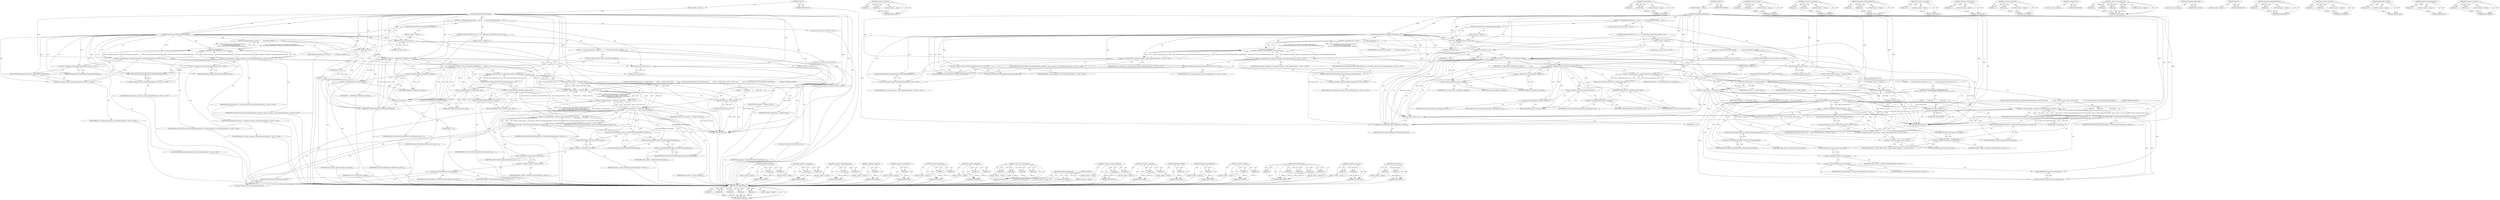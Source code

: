 digraph "&lt;operator&gt;.logicalAnd" {
vulnerable_200 [label=<(METHOD,GetContentSetting)>];
vulnerable_201 [label=<(PARAM,p1)>];
vulnerable_202 [label=<(PARAM,p2)>];
vulnerable_203 [label=<(PARAM,p3)>];
vulnerable_204 [label=<(PARAM,p4)>];
vulnerable_205 [label=<(PARAM,p5)>];
vulnerable_206 [label=<(BLOCK,&lt;empty&gt;,&lt;empty&gt;)>];
vulnerable_207 [label=<(METHOD_RETURN,ANY)>];
vulnerable_153 [label=<(METHOD,&lt;operator&gt;.lessThan)>];
vulnerable_154 [label=<(PARAM,p1)>];
vulnerable_155 [label=<(PARAM,p2)>];
vulnerable_156 [label=<(BLOCK,&lt;empty&gt;,&lt;empty&gt;)>];
vulnerable_157 [label=<(METHOD_RETURN,ANY)>];
vulnerable_175 [label=<(METHOD,GetDevicePolicy)>];
vulnerable_176 [label=<(PARAM,p1)>];
vulnerable_177 [label=<(PARAM,p2)>];
vulnerable_178 [label=<(BLOCK,&lt;empty&gt;,&lt;empty&gt;)>];
vulnerable_179 [label=<(METHOD_RETURN,ANY)>];
vulnerable_6 [label=<(METHOD,&lt;global&gt;)<SUB>1</SUB>>];
vulnerable_7 [label=<(BLOCK,&lt;empty&gt;,&lt;empty&gt;)<SUB>1</SUB>>];
vulnerable_8 [label=<(METHOD,IsRequestAllowedByDefault)<SUB>1</SUB>>];
vulnerable_9 [label=<(BLOCK,{
  if (ShouldAlwaysAllowOrigin())
    return t...,{
  if (ShouldAlwaysAllowOrigin())
    return t...)<SUB>1</SUB>>];
vulnerable_10 [label=<(CONTROL_STRUCTURE,IF,if (ShouldAlwaysAllowOrigin()))<SUB>2</SUB>>];
vulnerable_11 [label=<(ShouldAlwaysAllowOrigin,ShouldAlwaysAllowOrigin())<SUB>2</SUB>>];
vulnerable_12 [label=<(BLOCK,&lt;empty&gt;,&lt;empty&gt;)<SUB>3</SUB>>];
vulnerable_13 [label=<(RETURN,return true;,return true;)<SUB>3</SUB>>];
vulnerable_14 [label=<(LITERAL,true,return true;)<SUB>3</SUB>>];
vulnerable_15 [label="<(LOCAL,[] device_checks: [])<SUB>10</SUB>>"];
vulnerable_16 [label=<(&lt;operator&gt;.assignment,device_checks[] = {
    { microphone_requested_...)<SUB>10</SUB>>];
vulnerable_17 [label=<(IDENTIFIER,device_checks,device_checks[] = {
    { microphone_requested_...)<SUB>10</SUB>>];
vulnerable_18 [label="<(&lt;operator&gt;.arrayInitializer,{
    { microphone_requested_, prefs::kAudioCap...)<SUB>10</SUB>>"];
vulnerable_19 [label="<(&lt;operator&gt;.arrayInitializer,{ microphone_requested_, prefs::kAudioCaptureAl...)<SUB>11</SUB>>"];
vulnerable_20 [label="<(IDENTIFIER,microphone_requested_,{ microphone_requested_, prefs::kAudioCaptureAl...)<SUB>11</SUB>>"];
vulnerable_21 [label="<(&lt;operator&gt;.fieldAccess,prefs::kAudioCaptureAllowed)<SUB>11</SUB>>"];
vulnerable_22 [label="<(IDENTIFIER,prefs,{ microphone_requested_, prefs::kAudioCaptureAl...)<SUB>11</SUB>>"];
vulnerable_23 [label=<(FIELD_IDENTIFIER,kAudioCaptureAllowed,kAudioCaptureAllowed)<SUB>11</SUB>>];
vulnerable_24 [label="<(&lt;operator&gt;.fieldAccess,prefs::kAudioCaptureAllowedUrls)<SUB>12</SUB>>"];
vulnerable_25 [label="<(IDENTIFIER,prefs,{ microphone_requested_, prefs::kAudioCaptureAl...)<SUB>12</SUB>>"];
vulnerable_26 [label=<(FIELD_IDENTIFIER,kAudioCaptureAllowedUrls,kAudioCaptureAllowedUrls)<SUB>12</SUB>>];
vulnerable_27 [label="<(IDENTIFIER,CONTENT_SETTINGS_TYPE_MEDIASTREAM_MIC,{ microphone_requested_, prefs::kAudioCaptureAl...)<SUB>12</SUB>>"];
vulnerable_28 [label="<(&lt;operator&gt;.arrayInitializer,{ webcam_requested_, prefs::kVideoCaptureAllowe...)<SUB>13</SUB>>"];
vulnerable_29 [label="<(IDENTIFIER,webcam_requested_,{ webcam_requested_, prefs::kVideoCaptureAllowe...)<SUB>13</SUB>>"];
vulnerable_30 [label="<(&lt;operator&gt;.fieldAccess,prefs::kVideoCaptureAllowed)<SUB>13</SUB>>"];
vulnerable_31 [label="<(IDENTIFIER,prefs,{ webcam_requested_, prefs::kVideoCaptureAllowe...)<SUB>13</SUB>>"];
vulnerable_32 [label=<(FIELD_IDENTIFIER,kVideoCaptureAllowed,kVideoCaptureAllowed)<SUB>13</SUB>>];
vulnerable_33 [label="<(&lt;operator&gt;.fieldAccess,prefs::kVideoCaptureAllowedUrls)<SUB>14</SUB>>"];
vulnerable_34 [label="<(IDENTIFIER,prefs,{ webcam_requested_, prefs::kVideoCaptureAllowe...)<SUB>14</SUB>>"];
vulnerable_35 [label=<(FIELD_IDENTIFIER,kVideoCaptureAllowedUrls,kVideoCaptureAllowedUrls)<SUB>14</SUB>>];
vulnerable_36 [label="<(IDENTIFIER,CONTENT_SETTINGS_TYPE_MEDIASTREAM_CAMERA,{ webcam_requested_, prefs::kVideoCaptureAllowe...)<SUB>15</SUB>>"];
vulnerable_37 [label=<(CONTROL_STRUCTURE,FOR,for (size_t i = 0;i &lt; ARRAYSIZE_UNSAFE(device_checks);++i))<SUB>18</SUB>>];
vulnerable_38 [label=<(BLOCK,&lt;empty&gt;,&lt;empty&gt;)<SUB>18</SUB>>];
vulnerable_39 [label="<(LOCAL,size_t i: size_t)<SUB>18</SUB>>"];
vulnerable_40 [label=<(&lt;operator&gt;.assignment,i = 0)<SUB>18</SUB>>];
vulnerable_41 [label=<(IDENTIFIER,i,i = 0)<SUB>18</SUB>>];
vulnerable_42 [label=<(LITERAL,0,i = 0)<SUB>18</SUB>>];
vulnerable_43 [label=<(&lt;operator&gt;.lessThan,i &lt; ARRAYSIZE_UNSAFE(device_checks))<SUB>18</SUB>>];
vulnerable_44 [label=<(IDENTIFIER,i,i &lt; ARRAYSIZE_UNSAFE(device_checks))<SUB>18</SUB>>];
vulnerable_45 [label=<(ARRAYSIZE_UNSAFE,ARRAYSIZE_UNSAFE(device_checks))<SUB>18</SUB>>];
vulnerable_46 [label=<(IDENTIFIER,device_checks,ARRAYSIZE_UNSAFE(device_checks))<SUB>18</SUB>>];
vulnerable_47 [label=<(&lt;operator&gt;.preIncrement,++i)<SUB>18</SUB>>];
vulnerable_48 [label=<(IDENTIFIER,i,++i)<SUB>18</SUB>>];
vulnerable_49 [label=<(BLOCK,{
    if (!device_checks[i].has_capability)
   ...,{
    if (!device_checks[i].has_capability)
   ...)<SUB>18</SUB>>];
vulnerable_50 [label=<(CONTROL_STRUCTURE,IF,if (!device_checks[i].has_capability))<SUB>19</SUB>>];
vulnerable_51 [label=<(&lt;operator&gt;.logicalNot,!device_checks[i].has_capability)<SUB>19</SUB>>];
vulnerable_52 [label=<(&lt;operator&gt;.fieldAccess,device_checks[i].has_capability)<SUB>19</SUB>>];
vulnerable_53 [label=<(&lt;operator&gt;.indirectIndexAccess,device_checks[i])<SUB>19</SUB>>];
vulnerable_54 [label=<(IDENTIFIER,device_checks,!device_checks[i].has_capability)<SUB>19</SUB>>];
vulnerable_55 [label=<(IDENTIFIER,i,!device_checks[i].has_capability)<SUB>19</SUB>>];
vulnerable_56 [label=<(FIELD_IDENTIFIER,has_capability,has_capability)<SUB>19</SUB>>];
vulnerable_57 [label=<(BLOCK,&lt;empty&gt;,&lt;empty&gt;)<SUB>20</SUB>>];
vulnerable_58 [label=<(CONTROL_STRUCTURE,CONTINUE,continue;)<SUB>20</SUB>>];
vulnerable_59 [label="<(LOCAL,DevicePolicy policy: DevicePolicy)<SUB>22</SUB>>"];
vulnerable_60 [label=<(&lt;operator&gt;.assignment,policy = GetDevicePolicy(device_checks[i].polic...)<SUB>22</SUB>>];
vulnerable_61 [label=<(IDENTIFIER,policy,policy = GetDevicePolicy(device_checks[i].polic...)<SUB>22</SUB>>];
vulnerable_62 [label=<(GetDevicePolicy,GetDevicePolicy(device_checks[i].policy_name,
 ...)<SUB>22</SUB>>];
vulnerable_63 [label=<(&lt;operator&gt;.fieldAccess,device_checks[i].policy_name)<SUB>22</SUB>>];
vulnerable_64 [label=<(&lt;operator&gt;.indirectIndexAccess,device_checks[i])<SUB>22</SUB>>];
vulnerable_65 [label=<(IDENTIFIER,device_checks,GetDevicePolicy(device_checks[i].policy_name,
 ...)<SUB>22</SUB>>];
vulnerable_66 [label=<(IDENTIFIER,i,GetDevicePolicy(device_checks[i].policy_name,
 ...)<SUB>22</SUB>>];
vulnerable_67 [label=<(FIELD_IDENTIFIER,policy_name,policy_name)<SUB>22</SUB>>];
vulnerable_68 [label=<(&lt;operator&gt;.fieldAccess,device_checks[i].list_policy_name)<SUB>23</SUB>>];
vulnerable_69 [label=<(&lt;operator&gt;.indirectIndexAccess,device_checks[i])<SUB>23</SUB>>];
vulnerable_70 [label=<(IDENTIFIER,device_checks,GetDevicePolicy(device_checks[i].policy_name,
 ...)<SUB>23</SUB>>];
vulnerable_71 [label=<(IDENTIFIER,i,GetDevicePolicy(device_checks[i].policy_name,
 ...)<SUB>23</SUB>>];
vulnerable_72 [label=<(FIELD_IDENTIFIER,list_policy_name,list_policy_name)<SUB>23</SUB>>];
vulnerable_73 [label=<(CONTROL_STRUCTURE,IF,if (policy == ALWAYS_DENY ||
        (policy == POLICY_NOT_SET &amp;&amp;
         profile_-&gt;GetHostContentSettingsMap()-&gt;GetContentSetting(
            request_.security_origin, request_.security_origin,
            device_checks[i].settings_type, NO_RESOURCE_IDENTIFIER) !=
         CONTENT_SETTING_ALLOW)))<SUB>24</SUB>>];
vulnerable_74 [label=<(&lt;operator&gt;.logicalOr,policy == ALWAYS_DENY ||
        (policy == POL...)<SUB>24</SUB>>];
vulnerable_75 [label=<(&lt;operator&gt;.equals,policy == ALWAYS_DENY)<SUB>24</SUB>>];
vulnerable_76 [label=<(IDENTIFIER,policy,policy == ALWAYS_DENY)<SUB>24</SUB>>];
vulnerable_77 [label=<(IDENTIFIER,ALWAYS_DENY,policy == ALWAYS_DENY)<SUB>24</SUB>>];
vulnerable_78 [label=<(&lt;operator&gt;.logicalAnd,policy == POLICY_NOT_SET &amp;&amp;
         profile_-&gt;...)<SUB>25</SUB>>];
vulnerable_79 [label=<(&lt;operator&gt;.equals,policy == POLICY_NOT_SET)<SUB>25</SUB>>];
vulnerable_80 [label=<(IDENTIFIER,policy,policy == POLICY_NOT_SET)<SUB>25</SUB>>];
vulnerable_81 [label=<(IDENTIFIER,POLICY_NOT_SET,policy == POLICY_NOT_SET)<SUB>25</SUB>>];
vulnerable_82 [label=<(&lt;operator&gt;.notEquals,profile_-&gt;GetHostContentSettingsMap()-&gt;GetConte...)<SUB>26</SUB>>];
vulnerable_83 [label=<(GetContentSetting,profile_-&gt;GetHostContentSettingsMap()-&gt;GetConte...)<SUB>26</SUB>>];
vulnerable_84 [label=<(&lt;operator&gt;.indirectFieldAccess,profile_-&gt;GetHostContentSettingsMap()-&gt;GetConte...)<SUB>26</SUB>>];
vulnerable_85 [label=<(GetHostContentSettingsMap,profile_-&gt;GetHostContentSettingsMap())<SUB>26</SUB>>];
vulnerable_86 [label=<(&lt;operator&gt;.indirectFieldAccess,profile_-&gt;GetHostContentSettingsMap)<SUB>26</SUB>>];
vulnerable_87 [label=<(IDENTIFIER,profile_,profile_-&gt;GetHostContentSettingsMap())<SUB>26</SUB>>];
vulnerable_88 [label=<(FIELD_IDENTIFIER,GetHostContentSettingsMap,GetHostContentSettingsMap)<SUB>26</SUB>>];
vulnerable_89 [label=<(FIELD_IDENTIFIER,GetContentSetting,GetContentSetting)<SUB>26</SUB>>];
vulnerable_90 [label=<(&lt;operator&gt;.fieldAccess,request_.security_origin)<SUB>27</SUB>>];
vulnerable_91 [label=<(IDENTIFIER,request_,profile_-&gt;GetHostContentSettingsMap()-&gt;GetConte...)<SUB>27</SUB>>];
vulnerable_92 [label=<(FIELD_IDENTIFIER,security_origin,security_origin)<SUB>27</SUB>>];
vulnerable_93 [label=<(&lt;operator&gt;.fieldAccess,request_.security_origin)<SUB>27</SUB>>];
vulnerable_94 [label=<(IDENTIFIER,request_,profile_-&gt;GetHostContentSettingsMap()-&gt;GetConte...)<SUB>27</SUB>>];
vulnerable_95 [label=<(FIELD_IDENTIFIER,security_origin,security_origin)<SUB>27</SUB>>];
vulnerable_96 [label=<(&lt;operator&gt;.fieldAccess,device_checks[i].settings_type)<SUB>28</SUB>>];
vulnerable_97 [label=<(&lt;operator&gt;.indirectIndexAccess,device_checks[i])<SUB>28</SUB>>];
vulnerable_98 [label=<(IDENTIFIER,device_checks,profile_-&gt;GetHostContentSettingsMap()-&gt;GetConte...)<SUB>28</SUB>>];
vulnerable_99 [label=<(IDENTIFIER,i,profile_-&gt;GetHostContentSettingsMap()-&gt;GetConte...)<SUB>28</SUB>>];
vulnerable_100 [label=<(FIELD_IDENTIFIER,settings_type,settings_type)<SUB>28</SUB>>];
vulnerable_101 [label=<(IDENTIFIER,NO_RESOURCE_IDENTIFIER,profile_-&gt;GetHostContentSettingsMap()-&gt;GetConte...)<SUB>28</SUB>>];
vulnerable_102 [label=<(IDENTIFIER,CONTENT_SETTING_ALLOW,profile_-&gt;GetHostContentSettingsMap()-&gt;GetConte...)<SUB>29</SUB>>];
vulnerable_103 [label=<(BLOCK,{
       return false;
     },{
       return false;
     })<SUB>29</SUB>>];
vulnerable_104 [label=<(RETURN,return false;,return false;)<SUB>30</SUB>>];
vulnerable_105 [label=<(LITERAL,false,return false;)<SUB>30</SUB>>];
vulnerable_106 [label=<(RETURN,return true;,return true;)<SUB>34</SUB>>];
vulnerable_107 [label=<(LITERAL,true,return true;)<SUB>34</SUB>>];
vulnerable_108 [label=<(METHOD_RETURN,bool)<SUB>1</SUB>>];
vulnerable_110 [label=<(METHOD_RETURN,ANY)<SUB>1</SUB>>];
vulnerable_180 [label=<(METHOD,&lt;operator&gt;.logicalOr)>];
vulnerable_181 [label=<(PARAM,p1)>];
vulnerable_182 [label=<(PARAM,p2)>];
vulnerable_183 [label=<(BLOCK,&lt;empty&gt;,&lt;empty&gt;)>];
vulnerable_184 [label=<(METHOD_RETURN,ANY)>];
vulnerable_136 [label=<(METHOD,&lt;operator&gt;.assignment)>];
vulnerable_137 [label=<(PARAM,p1)>];
vulnerable_138 [label=<(PARAM,p2)>];
vulnerable_139 [label=<(BLOCK,&lt;empty&gt;,&lt;empty&gt;)>];
vulnerable_140 [label=<(METHOD_RETURN,ANY)>];
vulnerable_170 [label=<(METHOD,&lt;operator&gt;.indirectIndexAccess)>];
vulnerable_171 [label=<(PARAM,p1)>];
vulnerable_172 [label=<(PARAM,p2)>];
vulnerable_173 [label=<(BLOCK,&lt;empty&gt;,&lt;empty&gt;)>];
vulnerable_174 [label=<(METHOD_RETURN,ANY)>];
vulnerable_166 [label=<(METHOD,&lt;operator&gt;.logicalNot)>];
vulnerable_167 [label=<(PARAM,p1)>];
vulnerable_168 [label=<(BLOCK,&lt;empty&gt;,&lt;empty&gt;)>];
vulnerable_169 [label=<(METHOD_RETURN,ANY)>];
vulnerable_162 [label=<(METHOD,&lt;operator&gt;.preIncrement)>];
vulnerable_163 [label=<(PARAM,p1)>];
vulnerable_164 [label=<(BLOCK,&lt;empty&gt;,&lt;empty&gt;)>];
vulnerable_165 [label=<(METHOD_RETURN,ANY)>];
vulnerable_148 [label=<(METHOD,&lt;operator&gt;.fieldAccess)>];
vulnerable_149 [label=<(PARAM,p1)>];
vulnerable_150 [label=<(PARAM,p2)>];
vulnerable_151 [label=<(BLOCK,&lt;empty&gt;,&lt;empty&gt;)>];
vulnerable_152 [label=<(METHOD_RETURN,ANY)>];
vulnerable_190 [label=<(METHOD,&lt;operator&gt;.logicalAnd)>];
vulnerable_191 [label=<(PARAM,p1)>];
vulnerable_192 [label=<(PARAM,p2)>];
vulnerable_193 [label=<(BLOCK,&lt;empty&gt;,&lt;empty&gt;)>];
vulnerable_194 [label=<(METHOD_RETURN,ANY)>];
vulnerable_141 [label=<(METHOD,&lt;operator&gt;.arrayInitializer)>];
vulnerable_142 [label=<(PARAM,p1)>];
vulnerable_143 [label=<(PARAM,p2)>];
vulnerable_144 [label=<(PARAM,p3)>];
vulnerable_145 [label=<(PARAM,p4)>];
vulnerable_146 [label=<(BLOCK,&lt;empty&gt;,&lt;empty&gt;)>];
vulnerable_147 [label=<(METHOD_RETURN,ANY)>];
vulnerable_133 [label=<(METHOD,ShouldAlwaysAllowOrigin)>];
vulnerable_134 [label=<(BLOCK,&lt;empty&gt;,&lt;empty&gt;)>];
vulnerable_135 [label=<(METHOD_RETURN,ANY)>];
vulnerable_127 [label=<(METHOD,&lt;global&gt;)<SUB>1</SUB>>];
vulnerable_128 [label=<(BLOCK,&lt;empty&gt;,&lt;empty&gt;)>];
vulnerable_129 [label=<(METHOD_RETURN,ANY)>];
vulnerable_208 [label=<(METHOD,&lt;operator&gt;.indirectFieldAccess)>];
vulnerable_209 [label=<(PARAM,p1)>];
vulnerable_210 [label=<(PARAM,p2)>];
vulnerable_211 [label=<(BLOCK,&lt;empty&gt;,&lt;empty&gt;)>];
vulnerable_212 [label=<(METHOD_RETURN,ANY)>];
vulnerable_195 [label=<(METHOD,&lt;operator&gt;.notEquals)>];
vulnerable_196 [label=<(PARAM,p1)>];
vulnerable_197 [label=<(PARAM,p2)>];
vulnerable_198 [label=<(BLOCK,&lt;empty&gt;,&lt;empty&gt;)>];
vulnerable_199 [label=<(METHOD_RETURN,ANY)>];
vulnerable_158 [label=<(METHOD,ARRAYSIZE_UNSAFE)>];
vulnerable_159 [label=<(PARAM,p1)>];
vulnerable_160 [label=<(BLOCK,&lt;empty&gt;,&lt;empty&gt;)>];
vulnerable_161 [label=<(METHOD_RETURN,ANY)>];
vulnerable_213 [label=<(METHOD,GetHostContentSettingsMap)>];
vulnerable_214 [label=<(PARAM,p1)>];
vulnerable_215 [label=<(BLOCK,&lt;empty&gt;,&lt;empty&gt;)>];
vulnerable_216 [label=<(METHOD_RETURN,ANY)>];
vulnerable_185 [label=<(METHOD,&lt;operator&gt;.equals)>];
vulnerable_186 [label=<(PARAM,p1)>];
vulnerable_187 [label=<(PARAM,p2)>];
vulnerable_188 [label=<(BLOCK,&lt;empty&gt;,&lt;empty&gt;)>];
vulnerable_189 [label=<(METHOD_RETURN,ANY)>];
fixed_216 [label=<(METHOD,GetContentSetting)>];
fixed_217 [label=<(PARAM,p1)>];
fixed_218 [label=<(PARAM,p2)>];
fixed_219 [label=<(PARAM,p3)>];
fixed_220 [label=<(PARAM,p4)>];
fixed_221 [label=<(PARAM,p5)>];
fixed_222 [label=<(BLOCK,&lt;empty&gt;,&lt;empty&gt;)>];
fixed_223 [label=<(METHOD_RETURN,ANY)>];
fixed_171 [label=<(METHOD,&lt;operator&gt;.lessThan)>];
fixed_172 [label=<(PARAM,p1)>];
fixed_173 [label=<(PARAM,p2)>];
fixed_174 [label=<(BLOCK,&lt;empty&gt;,&lt;empty&gt;)>];
fixed_175 [label=<(METHOD_RETURN,ANY)>];
fixed_193 [label=<(METHOD,GetDevicePolicy)>];
fixed_194 [label=<(PARAM,p1)>];
fixed_195 [label=<(PARAM,p2)>];
fixed_196 [label=<(BLOCK,&lt;empty&gt;,&lt;empty&gt;)>];
fixed_197 [label=<(METHOD_RETURN,ANY)>];
fixed_6 [label=<(METHOD,&lt;global&gt;)<SUB>1</SUB>>];
fixed_7 [label=<(BLOCK,&lt;empty&gt;,&lt;empty&gt;)<SUB>1</SUB>>];
fixed_8 [label=<(METHOD,IsRequestAllowedByDefault)<SUB>1</SUB>>];
fixed_9 [label=<(BLOCK,{
  if (ShouldAlwaysAllowOrigin())
    return t...,{
  if (ShouldAlwaysAllowOrigin())
    return t...)<SUB>1</SUB>>];
fixed_10 [label=<(CONTROL_STRUCTURE,IF,if (ShouldAlwaysAllowOrigin()))<SUB>2</SUB>>];
fixed_11 [label=<(ShouldAlwaysAllowOrigin,ShouldAlwaysAllowOrigin())<SUB>2</SUB>>];
fixed_12 [label=<(BLOCK,&lt;empty&gt;,&lt;empty&gt;)<SUB>3</SUB>>];
fixed_13 [label=<(RETURN,return true;,return true;)<SUB>3</SUB>>];
fixed_14 [label=<(LITERAL,true,return true;)<SUB>3</SUB>>];
fixed_15 [label="<(LOCAL,[] device_checks: [])<SUB>10</SUB>>"];
fixed_16 [label=<(&lt;operator&gt;.assignment,device_checks[] = {
    { microphone_requested_...)<SUB>10</SUB>>];
fixed_17 [label=<(IDENTIFIER,device_checks,device_checks[] = {
    { microphone_requested_...)<SUB>10</SUB>>];
fixed_18 [label="<(&lt;operator&gt;.arrayInitializer,{
    { microphone_requested_, prefs::kAudioCap...)<SUB>10</SUB>>"];
fixed_19 [label="<(&lt;operator&gt;.arrayInitializer,{ microphone_requested_, prefs::kAudioCaptureAl...)<SUB>11</SUB>>"];
fixed_20 [label="<(IDENTIFIER,microphone_requested_,{ microphone_requested_, prefs::kAudioCaptureAl...)<SUB>11</SUB>>"];
fixed_21 [label="<(&lt;operator&gt;.fieldAccess,prefs::kAudioCaptureAllowed)<SUB>11</SUB>>"];
fixed_22 [label="<(IDENTIFIER,prefs,{ microphone_requested_, prefs::kAudioCaptureAl...)<SUB>11</SUB>>"];
fixed_23 [label=<(FIELD_IDENTIFIER,kAudioCaptureAllowed,kAudioCaptureAllowed)<SUB>11</SUB>>];
fixed_24 [label="<(&lt;operator&gt;.fieldAccess,prefs::kAudioCaptureAllowedUrls)<SUB>12</SUB>>"];
fixed_25 [label="<(IDENTIFIER,prefs,{ microphone_requested_, prefs::kAudioCaptureAl...)<SUB>12</SUB>>"];
fixed_26 [label=<(FIELD_IDENTIFIER,kAudioCaptureAllowedUrls,kAudioCaptureAllowedUrls)<SUB>12</SUB>>];
fixed_27 [label="<(IDENTIFIER,CONTENT_SETTINGS_TYPE_MEDIASTREAM_MIC,{ microphone_requested_, prefs::kAudioCaptureAl...)<SUB>12</SUB>>"];
fixed_28 [label="<(&lt;operator&gt;.arrayInitializer,{ webcam_requested_, prefs::kVideoCaptureAllowe...)<SUB>13</SUB>>"];
fixed_29 [label="<(IDENTIFIER,webcam_requested_,{ webcam_requested_, prefs::kVideoCaptureAllowe...)<SUB>13</SUB>>"];
fixed_30 [label="<(&lt;operator&gt;.fieldAccess,prefs::kVideoCaptureAllowed)<SUB>13</SUB>>"];
fixed_31 [label="<(IDENTIFIER,prefs,{ webcam_requested_, prefs::kVideoCaptureAllowe...)<SUB>13</SUB>>"];
fixed_32 [label=<(FIELD_IDENTIFIER,kVideoCaptureAllowed,kVideoCaptureAllowed)<SUB>13</SUB>>];
fixed_33 [label="<(&lt;operator&gt;.fieldAccess,prefs::kVideoCaptureAllowedUrls)<SUB>14</SUB>>"];
fixed_34 [label="<(IDENTIFIER,prefs,{ webcam_requested_, prefs::kVideoCaptureAllowe...)<SUB>14</SUB>>"];
fixed_35 [label=<(FIELD_IDENTIFIER,kVideoCaptureAllowedUrls,kVideoCaptureAllowedUrls)<SUB>14</SUB>>];
fixed_36 [label="<(IDENTIFIER,CONTENT_SETTINGS_TYPE_MEDIASTREAM_CAMERA,{ webcam_requested_, prefs::kVideoCaptureAllowe...)<SUB>15</SUB>>"];
fixed_37 [label=<(CONTROL_STRUCTURE,FOR,for (size_t i = 0;i &lt; ARRAYSIZE_UNSAFE(device_checks);++i))<SUB>18</SUB>>];
fixed_38 [label=<(BLOCK,&lt;empty&gt;,&lt;empty&gt;)<SUB>18</SUB>>];
fixed_39 [label="<(LOCAL,size_t i: size_t)<SUB>18</SUB>>"];
fixed_40 [label=<(&lt;operator&gt;.assignment,i = 0)<SUB>18</SUB>>];
fixed_41 [label=<(IDENTIFIER,i,i = 0)<SUB>18</SUB>>];
fixed_42 [label=<(LITERAL,0,i = 0)<SUB>18</SUB>>];
fixed_43 [label=<(&lt;operator&gt;.lessThan,i &lt; ARRAYSIZE_UNSAFE(device_checks))<SUB>18</SUB>>];
fixed_44 [label=<(IDENTIFIER,i,i &lt; ARRAYSIZE_UNSAFE(device_checks))<SUB>18</SUB>>];
fixed_45 [label=<(ARRAYSIZE_UNSAFE,ARRAYSIZE_UNSAFE(device_checks))<SUB>18</SUB>>];
fixed_46 [label=<(IDENTIFIER,device_checks,ARRAYSIZE_UNSAFE(device_checks))<SUB>18</SUB>>];
fixed_47 [label=<(&lt;operator&gt;.preIncrement,++i)<SUB>18</SUB>>];
fixed_48 [label=<(IDENTIFIER,i,++i)<SUB>18</SUB>>];
fixed_49 [label=<(BLOCK,{
    if (!device_checks[i].has_capability)
   ...,{
    if (!device_checks[i].has_capability)
   ...)<SUB>18</SUB>>];
fixed_50 [label=<(CONTROL_STRUCTURE,IF,if (!device_checks[i].has_capability))<SUB>19</SUB>>];
fixed_51 [label=<(&lt;operator&gt;.logicalNot,!device_checks[i].has_capability)<SUB>19</SUB>>];
fixed_52 [label=<(&lt;operator&gt;.fieldAccess,device_checks[i].has_capability)<SUB>19</SUB>>];
fixed_53 [label=<(&lt;operator&gt;.indirectIndexAccess,device_checks[i])<SUB>19</SUB>>];
fixed_54 [label=<(IDENTIFIER,device_checks,!device_checks[i].has_capability)<SUB>19</SUB>>];
fixed_55 [label=<(IDENTIFIER,i,!device_checks[i].has_capability)<SUB>19</SUB>>];
fixed_56 [label=<(FIELD_IDENTIFIER,has_capability,has_capability)<SUB>19</SUB>>];
fixed_57 [label=<(BLOCK,&lt;empty&gt;,&lt;empty&gt;)<SUB>20</SUB>>];
fixed_58 [label=<(CONTROL_STRUCTURE,CONTINUE,continue;)<SUB>20</SUB>>];
fixed_59 [label="<(LOCAL,DevicePolicy policy: DevicePolicy)<SUB>22</SUB>>"];
fixed_60 [label=<(&lt;operator&gt;.assignment,policy = GetDevicePolicy(device_checks[i].polic...)<SUB>22</SUB>>];
fixed_61 [label=<(IDENTIFIER,policy,policy = GetDevicePolicy(device_checks[i].polic...)<SUB>22</SUB>>];
fixed_62 [label=<(GetDevicePolicy,GetDevicePolicy(device_checks[i].policy_name,
 ...)<SUB>22</SUB>>];
fixed_63 [label=<(&lt;operator&gt;.fieldAccess,device_checks[i].policy_name)<SUB>22</SUB>>];
fixed_64 [label=<(&lt;operator&gt;.indirectIndexAccess,device_checks[i])<SUB>22</SUB>>];
fixed_65 [label=<(IDENTIFIER,device_checks,GetDevicePolicy(device_checks[i].policy_name,
 ...)<SUB>22</SUB>>];
fixed_66 [label=<(IDENTIFIER,i,GetDevicePolicy(device_checks[i].policy_name,
 ...)<SUB>22</SUB>>];
fixed_67 [label=<(FIELD_IDENTIFIER,policy_name,policy_name)<SUB>22</SUB>>];
fixed_68 [label=<(&lt;operator&gt;.fieldAccess,device_checks[i].list_policy_name)<SUB>23</SUB>>];
fixed_69 [label=<(&lt;operator&gt;.indirectIndexAccess,device_checks[i])<SUB>23</SUB>>];
fixed_70 [label=<(IDENTIFIER,device_checks,GetDevicePolicy(device_checks[i].policy_name,
 ...)<SUB>23</SUB>>];
fixed_71 [label=<(IDENTIFIER,i,GetDevicePolicy(device_checks[i].policy_name,
 ...)<SUB>23</SUB>>];
fixed_72 [label=<(FIELD_IDENTIFIER,list_policy_name,list_policy_name)<SUB>23</SUB>>];
fixed_73 [label=<(CONTROL_STRUCTURE,IF,if (policy == ALWAYS_DENY))<SUB>25</SUB>>];
fixed_74 [label=<(&lt;operator&gt;.equals,policy == ALWAYS_DENY)<SUB>25</SUB>>];
fixed_75 [label=<(IDENTIFIER,policy,policy == ALWAYS_DENY)<SUB>25</SUB>>];
fixed_76 [label=<(IDENTIFIER,ALWAYS_DENY,policy == ALWAYS_DENY)<SUB>25</SUB>>];
fixed_77 [label=<(BLOCK,&lt;empty&gt;,&lt;empty&gt;)<SUB>26</SUB>>];
fixed_78 [label=<(RETURN,return false;,return false;)<SUB>26</SUB>>];
fixed_79 [label=<(LITERAL,false,return false;)<SUB>26</SUB>>];
fixed_80 [label=<(CONTROL_STRUCTURE,IF,if (policy == POLICY_NOT_SET))<SUB>28</SUB>>];
fixed_81 [label=<(&lt;operator&gt;.equals,policy == POLICY_NOT_SET)<SUB>28</SUB>>];
fixed_82 [label=<(IDENTIFIER,policy,policy == POLICY_NOT_SET)<SUB>28</SUB>>];
fixed_83 [label=<(IDENTIFIER,POLICY_NOT_SET,policy == POLICY_NOT_SET)<SUB>28</SUB>>];
fixed_84 [label=<(BLOCK,{
      // Only load content settings from secu...,{
      // Only load content settings from secu...)<SUB>28</SUB>>];
fixed_85 [label="<(CONTROL_STRUCTURE,IF,if (!IsSchemeSecure() &amp;&amp;
          request_.request_type != content::MEDIA_OPEN_DEVICE))<SUB>31</SUB>>"];
fixed_86 [label=<(&lt;operator&gt;.logicalAnd,!IsSchemeSecure() &amp;&amp;
          request_.request...)<SUB>31</SUB>>];
fixed_87 [label=<(&lt;operator&gt;.logicalNot,!IsSchemeSecure())<SUB>31</SUB>>];
fixed_88 [label=<(IsSchemeSecure,IsSchemeSecure())<SUB>31</SUB>>];
fixed_89 [label="<(&lt;operator&gt;.notEquals,request_.request_type != content::MEDIA_OPEN_DE...)<SUB>32</SUB>>"];
fixed_90 [label=<(&lt;operator&gt;.fieldAccess,request_.request_type)<SUB>32</SUB>>];
fixed_91 [label="<(IDENTIFIER,request_,request_.request_type != content::MEDIA_OPEN_DE...)<SUB>32</SUB>>"];
fixed_92 [label=<(FIELD_IDENTIFIER,request_type,request_type)<SUB>32</SUB>>];
fixed_93 [label="<(&lt;operator&gt;.fieldAccess,content::MEDIA_OPEN_DEVICE)<SUB>32</SUB>>"];
fixed_94 [label="<(IDENTIFIER,content,request_.request_type != content::MEDIA_OPEN_DE...)<SUB>32</SUB>>"];
fixed_95 [label=<(FIELD_IDENTIFIER,MEDIA_OPEN_DEVICE,MEDIA_OPEN_DEVICE)<SUB>32</SUB>>];
fixed_96 [label=<(BLOCK,{
        return false;
      },{
        return false;
      })<SUB>32</SUB>>];
fixed_97 [label=<(RETURN,return false;,return false;)<SUB>33</SUB>>];
fixed_98 [label=<(LITERAL,false,return false;)<SUB>33</SUB>>];
fixed_99 [label=<(CONTROL_STRUCTURE,IF,if (profile_-&gt;GetHostContentSettingsMap()-&gt;GetContentSetting(
              request_.security_origin, request_.security_origin,
              device_checks[i].settings_type, NO_RESOURCE_IDENTIFIER) !=
              CONTENT_SETTING_ALLOW))<SUB>35</SUB>>];
fixed_100 [label=<(&lt;operator&gt;.notEquals,profile_-&gt;GetHostContentSettingsMap()-&gt;GetConte...)<SUB>35</SUB>>];
fixed_101 [label=<(GetContentSetting,profile_-&gt;GetHostContentSettingsMap()-&gt;GetConte...)<SUB>35</SUB>>];
fixed_102 [label=<(&lt;operator&gt;.indirectFieldAccess,profile_-&gt;GetHostContentSettingsMap()-&gt;GetConte...)<SUB>35</SUB>>];
fixed_103 [label=<(GetHostContentSettingsMap,profile_-&gt;GetHostContentSettingsMap())<SUB>35</SUB>>];
fixed_104 [label=<(&lt;operator&gt;.indirectFieldAccess,profile_-&gt;GetHostContentSettingsMap)<SUB>35</SUB>>];
fixed_105 [label=<(IDENTIFIER,profile_,profile_-&gt;GetHostContentSettingsMap())<SUB>35</SUB>>];
fixed_106 [label=<(FIELD_IDENTIFIER,GetHostContentSettingsMap,GetHostContentSettingsMap)<SUB>35</SUB>>];
fixed_107 [label=<(FIELD_IDENTIFIER,GetContentSetting,GetContentSetting)<SUB>35</SUB>>];
fixed_108 [label=<(&lt;operator&gt;.fieldAccess,request_.security_origin)<SUB>36</SUB>>];
fixed_109 [label=<(IDENTIFIER,request_,profile_-&gt;GetHostContentSettingsMap()-&gt;GetConte...)<SUB>36</SUB>>];
fixed_110 [label=<(FIELD_IDENTIFIER,security_origin,security_origin)<SUB>36</SUB>>];
fixed_111 [label=<(&lt;operator&gt;.fieldAccess,request_.security_origin)<SUB>36</SUB>>];
fixed_112 [label=<(IDENTIFIER,request_,profile_-&gt;GetHostContentSettingsMap()-&gt;GetConte...)<SUB>36</SUB>>];
fixed_113 [label=<(FIELD_IDENTIFIER,security_origin,security_origin)<SUB>36</SUB>>];
fixed_114 [label=<(&lt;operator&gt;.fieldAccess,device_checks[i].settings_type)<SUB>37</SUB>>];
fixed_115 [label=<(&lt;operator&gt;.indirectIndexAccess,device_checks[i])<SUB>37</SUB>>];
fixed_116 [label=<(IDENTIFIER,device_checks,profile_-&gt;GetHostContentSettingsMap()-&gt;GetConte...)<SUB>37</SUB>>];
fixed_117 [label=<(IDENTIFIER,i,profile_-&gt;GetHostContentSettingsMap()-&gt;GetConte...)<SUB>37</SUB>>];
fixed_118 [label=<(FIELD_IDENTIFIER,settings_type,settings_type)<SUB>37</SUB>>];
fixed_119 [label=<(IDENTIFIER,NO_RESOURCE_IDENTIFIER,profile_-&gt;GetHostContentSettingsMap()-&gt;GetConte...)<SUB>37</SUB>>];
fixed_120 [label=<(IDENTIFIER,CONTENT_SETTING_ALLOW,profile_-&gt;GetHostContentSettingsMap()-&gt;GetConte...)<SUB>38</SUB>>];
fixed_121 [label=<(BLOCK,{
        return false;
      },{
        return false;
      })<SUB>38</SUB>>];
fixed_122 [label=<(RETURN,return false;,return false;)<SUB>39</SUB>>];
fixed_123 [label=<(LITERAL,false,return false;)<SUB>39</SUB>>];
fixed_124 [label=<(RETURN,return true;,return true;)<SUB>44</SUB>>];
fixed_125 [label=<(LITERAL,true,return true;)<SUB>44</SUB>>];
fixed_126 [label=<(METHOD_RETURN,bool)<SUB>1</SUB>>];
fixed_128 [label=<(METHOD_RETURN,ANY)<SUB>1</SUB>>];
fixed_198 [label=<(METHOD,&lt;operator&gt;.equals)>];
fixed_199 [label=<(PARAM,p1)>];
fixed_200 [label=<(PARAM,p2)>];
fixed_201 [label=<(BLOCK,&lt;empty&gt;,&lt;empty&gt;)>];
fixed_202 [label=<(METHOD_RETURN,ANY)>];
fixed_154 [label=<(METHOD,&lt;operator&gt;.assignment)>];
fixed_155 [label=<(PARAM,p1)>];
fixed_156 [label=<(PARAM,p2)>];
fixed_157 [label=<(BLOCK,&lt;empty&gt;,&lt;empty&gt;)>];
fixed_158 [label=<(METHOD_RETURN,ANY)>];
fixed_188 [label=<(METHOD,&lt;operator&gt;.indirectIndexAccess)>];
fixed_189 [label=<(PARAM,p1)>];
fixed_190 [label=<(PARAM,p2)>];
fixed_191 [label=<(BLOCK,&lt;empty&gt;,&lt;empty&gt;)>];
fixed_192 [label=<(METHOD_RETURN,ANY)>];
fixed_184 [label=<(METHOD,&lt;operator&gt;.logicalNot)>];
fixed_185 [label=<(PARAM,p1)>];
fixed_186 [label=<(BLOCK,&lt;empty&gt;,&lt;empty&gt;)>];
fixed_187 [label=<(METHOD_RETURN,ANY)>];
fixed_180 [label=<(METHOD,&lt;operator&gt;.preIncrement)>];
fixed_181 [label=<(PARAM,p1)>];
fixed_182 [label=<(BLOCK,&lt;empty&gt;,&lt;empty&gt;)>];
fixed_183 [label=<(METHOD_RETURN,ANY)>];
fixed_166 [label=<(METHOD,&lt;operator&gt;.fieldAccess)>];
fixed_167 [label=<(PARAM,p1)>];
fixed_168 [label=<(PARAM,p2)>];
fixed_169 [label=<(BLOCK,&lt;empty&gt;,&lt;empty&gt;)>];
fixed_170 [label=<(METHOD_RETURN,ANY)>];
fixed_208 [label=<(METHOD,IsSchemeSecure)>];
fixed_209 [label=<(BLOCK,&lt;empty&gt;,&lt;empty&gt;)>];
fixed_210 [label=<(METHOD_RETURN,ANY)>];
fixed_159 [label=<(METHOD,&lt;operator&gt;.arrayInitializer)>];
fixed_160 [label=<(PARAM,p1)>];
fixed_161 [label=<(PARAM,p2)>];
fixed_162 [label=<(PARAM,p3)>];
fixed_163 [label=<(PARAM,p4)>];
fixed_164 [label=<(BLOCK,&lt;empty&gt;,&lt;empty&gt;)>];
fixed_165 [label=<(METHOD_RETURN,ANY)>];
fixed_151 [label=<(METHOD,ShouldAlwaysAllowOrigin)>];
fixed_152 [label=<(BLOCK,&lt;empty&gt;,&lt;empty&gt;)>];
fixed_153 [label=<(METHOD_RETURN,ANY)>];
fixed_145 [label=<(METHOD,&lt;global&gt;)<SUB>1</SUB>>];
fixed_146 [label=<(BLOCK,&lt;empty&gt;,&lt;empty&gt;)>];
fixed_147 [label=<(METHOD_RETURN,ANY)>];
fixed_224 [label=<(METHOD,&lt;operator&gt;.indirectFieldAccess)>];
fixed_225 [label=<(PARAM,p1)>];
fixed_226 [label=<(PARAM,p2)>];
fixed_227 [label=<(BLOCK,&lt;empty&gt;,&lt;empty&gt;)>];
fixed_228 [label=<(METHOD_RETURN,ANY)>];
fixed_211 [label=<(METHOD,&lt;operator&gt;.notEquals)>];
fixed_212 [label=<(PARAM,p1)>];
fixed_213 [label=<(PARAM,p2)>];
fixed_214 [label=<(BLOCK,&lt;empty&gt;,&lt;empty&gt;)>];
fixed_215 [label=<(METHOD_RETURN,ANY)>];
fixed_176 [label=<(METHOD,ARRAYSIZE_UNSAFE)>];
fixed_177 [label=<(PARAM,p1)>];
fixed_178 [label=<(BLOCK,&lt;empty&gt;,&lt;empty&gt;)>];
fixed_179 [label=<(METHOD_RETURN,ANY)>];
fixed_229 [label=<(METHOD,GetHostContentSettingsMap)>];
fixed_230 [label=<(PARAM,p1)>];
fixed_231 [label=<(BLOCK,&lt;empty&gt;,&lt;empty&gt;)>];
fixed_232 [label=<(METHOD_RETURN,ANY)>];
fixed_203 [label=<(METHOD,&lt;operator&gt;.logicalAnd)>];
fixed_204 [label=<(PARAM,p1)>];
fixed_205 [label=<(PARAM,p2)>];
fixed_206 [label=<(BLOCK,&lt;empty&gt;,&lt;empty&gt;)>];
fixed_207 [label=<(METHOD_RETURN,ANY)>];
vulnerable_200 -> vulnerable_201  [key=0, label="AST: "];
vulnerable_200 -> vulnerable_201  [key=1, label="DDG: "];
vulnerable_200 -> vulnerable_206  [key=0, label="AST: "];
vulnerable_200 -> vulnerable_202  [key=0, label="AST: "];
vulnerable_200 -> vulnerable_202  [key=1, label="DDG: "];
vulnerable_200 -> vulnerable_207  [key=0, label="AST: "];
vulnerable_200 -> vulnerable_207  [key=1, label="CFG: "];
vulnerable_200 -> vulnerable_203  [key=0, label="AST: "];
vulnerable_200 -> vulnerable_203  [key=1, label="DDG: "];
vulnerable_200 -> vulnerable_204  [key=0, label="AST: "];
vulnerable_200 -> vulnerable_204  [key=1, label="DDG: "];
vulnerable_200 -> vulnerable_205  [key=0, label="AST: "];
vulnerable_200 -> vulnerable_205  [key=1, label="DDG: "];
vulnerable_201 -> vulnerable_207  [key=0, label="DDG: p1"];
vulnerable_202 -> vulnerable_207  [key=0, label="DDG: p2"];
vulnerable_203 -> vulnerable_207  [key=0, label="DDG: p3"];
vulnerable_204 -> vulnerable_207  [key=0, label="DDG: p4"];
vulnerable_205 -> vulnerable_207  [key=0, label="DDG: p5"];
vulnerable_206 -> fixed_216  [key=0];
vulnerable_207 -> fixed_216  [key=0];
vulnerable_153 -> vulnerable_154  [key=0, label="AST: "];
vulnerable_153 -> vulnerable_154  [key=1, label="DDG: "];
vulnerable_153 -> vulnerable_156  [key=0, label="AST: "];
vulnerable_153 -> vulnerable_155  [key=0, label="AST: "];
vulnerable_153 -> vulnerable_155  [key=1, label="DDG: "];
vulnerable_153 -> vulnerable_157  [key=0, label="AST: "];
vulnerable_153 -> vulnerable_157  [key=1, label="CFG: "];
vulnerable_154 -> vulnerable_157  [key=0, label="DDG: p1"];
vulnerable_155 -> vulnerable_157  [key=0, label="DDG: p2"];
vulnerable_156 -> fixed_216  [key=0];
vulnerable_157 -> fixed_216  [key=0];
vulnerable_175 -> vulnerable_176  [key=0, label="AST: "];
vulnerable_175 -> vulnerable_176  [key=1, label="DDG: "];
vulnerable_175 -> vulnerable_178  [key=0, label="AST: "];
vulnerable_175 -> vulnerable_177  [key=0, label="AST: "];
vulnerable_175 -> vulnerable_177  [key=1, label="DDG: "];
vulnerable_175 -> vulnerable_179  [key=0, label="AST: "];
vulnerable_175 -> vulnerable_179  [key=1, label="CFG: "];
vulnerable_176 -> vulnerable_179  [key=0, label="DDG: p1"];
vulnerable_177 -> vulnerable_179  [key=0, label="DDG: p2"];
vulnerable_178 -> fixed_216  [key=0];
vulnerable_179 -> fixed_216  [key=0];
vulnerable_6 -> vulnerable_7  [key=0, label="AST: "];
vulnerable_6 -> vulnerable_110  [key=0, label="AST: "];
vulnerable_6 -> vulnerable_110  [key=1, label="CFG: "];
vulnerable_7 -> vulnerable_8  [key=0, label="AST: "];
vulnerable_8 -> vulnerable_9  [key=0, label="AST: "];
vulnerable_8 -> vulnerable_108  [key=0, label="AST: "];
vulnerable_8 -> vulnerable_11  [key=0, label="CFG: "];
vulnerable_8 -> vulnerable_11  [key=1, label="DDG: "];
vulnerable_8 -> vulnerable_106  [key=0, label="DDG: "];
vulnerable_8 -> vulnerable_107  [key=0, label="DDG: "];
vulnerable_8 -> vulnerable_13  [key=0, label="DDG: "];
vulnerable_8 -> vulnerable_40  [key=0, label="DDG: "];
vulnerable_8 -> vulnerable_43  [key=0, label="DDG: "];
vulnerable_8 -> vulnerable_47  [key=0, label="DDG: "];
vulnerable_8 -> vulnerable_14  [key=0, label="DDG: "];
vulnerable_8 -> vulnerable_19  [key=0, label="DDG: "];
vulnerable_8 -> vulnerable_28  [key=0, label="DDG: "];
vulnerable_8 -> vulnerable_45  [key=0, label="DDG: "];
vulnerable_8 -> vulnerable_104  [key=0, label="DDG: "];
vulnerable_8 -> vulnerable_75  [key=0, label="DDG: "];
vulnerable_8 -> vulnerable_105  [key=0, label="DDG: "];
vulnerable_8 -> vulnerable_79  [key=0, label="DDG: "];
vulnerable_8 -> vulnerable_82  [key=0, label="DDG: "];
vulnerable_8 -> vulnerable_83  [key=0, label="DDG: "];
vulnerable_9 -> vulnerable_10  [key=0, label="AST: "];
vulnerable_9 -> vulnerable_15  [key=0, label="AST: "];
vulnerable_9 -> vulnerable_16  [key=0, label="AST: "];
vulnerable_9 -> vulnerable_37  [key=0, label="AST: "];
vulnerable_9 -> vulnerable_106  [key=0, label="AST: "];
vulnerable_10 -> vulnerable_11  [key=0, label="AST: "];
vulnerable_10 -> vulnerable_12  [key=0, label="AST: "];
vulnerable_11 -> vulnerable_13  [key=0, label="CFG: "];
vulnerable_11 -> vulnerable_13  [key=1, label="CDG: "];
vulnerable_11 -> vulnerable_23  [key=0, label="CFG: "];
vulnerable_11 -> vulnerable_23  [key=1, label="CDG: "];
vulnerable_11 -> vulnerable_108  [key=0, label="DDG: ShouldAlwaysAllowOrigin()"];
vulnerable_11 -> vulnerable_30  [key=0, label="CDG: "];
vulnerable_11 -> vulnerable_21  [key=0, label="CDG: "];
vulnerable_11 -> vulnerable_32  [key=0, label="CDG: "];
vulnerable_11 -> vulnerable_26  [key=0, label="CDG: "];
vulnerable_11 -> vulnerable_19  [key=0, label="CDG: "];
vulnerable_11 -> vulnerable_28  [key=0, label="CDG: "];
vulnerable_11 -> vulnerable_45  [key=0, label="CDG: "];
vulnerable_11 -> vulnerable_40  [key=0, label="CDG: "];
vulnerable_11 -> vulnerable_18  [key=0, label="CDG: "];
vulnerable_11 -> vulnerable_35  [key=0, label="CDG: "];
vulnerable_11 -> vulnerable_43  [key=0, label="CDG: "];
vulnerable_11 -> vulnerable_24  [key=0, label="CDG: "];
vulnerable_11 -> vulnerable_16  [key=0, label="CDG: "];
vulnerable_11 -> vulnerable_33  [key=0, label="CDG: "];
vulnerable_12 -> vulnerable_13  [key=0, label="AST: "];
vulnerable_13 -> vulnerable_14  [key=0, label="AST: "];
vulnerable_13 -> vulnerable_108  [key=0, label="CFG: "];
vulnerable_13 -> vulnerable_108  [key=1, label="DDG: &lt;RET&gt;"];
vulnerable_14 -> vulnerable_13  [key=0, label="DDG: true"];
vulnerable_15 -> fixed_216  [key=0];
vulnerable_16 -> vulnerable_17  [key=0, label="AST: "];
vulnerable_16 -> vulnerable_18  [key=0, label="AST: "];
vulnerable_16 -> vulnerable_40  [key=0, label="CFG: "];
vulnerable_16 -> vulnerable_45  [key=0, label="DDG: device_checks"];
vulnerable_17 -> fixed_216  [key=0];
vulnerable_18 -> vulnerable_19  [key=0, label="AST: "];
vulnerable_18 -> vulnerable_28  [key=0, label="AST: "];
vulnerable_18 -> vulnerable_16  [key=0, label="CFG: "];
vulnerable_18 -> vulnerable_16  [key=1, label="DDG: { microphone_requested_, prefs::kAudioCaptureAllowed,
      prefs::kAudioCaptureAllowedUrls, CONTENT_SETTINGS_TYPE_MEDIASTREAM_MIC }"];
vulnerable_18 -> vulnerable_16  [key=2, label="DDG: { webcam_requested_, prefs::kVideoCaptureAllowed,
      prefs::kVideoCaptureAllowedUrls,
      CONTENT_SETTINGS_TYPE_MEDIASTREAM_CAMERA }"];
vulnerable_19 -> vulnerable_20  [key=0, label="AST: "];
vulnerable_19 -> vulnerable_21  [key=0, label="AST: "];
vulnerable_19 -> vulnerable_24  [key=0, label="AST: "];
vulnerable_19 -> vulnerable_27  [key=0, label="AST: "];
vulnerable_19 -> vulnerable_32  [key=0, label="CFG: "];
vulnerable_19 -> vulnerable_108  [key=0, label="DDG: CONTENT_SETTINGS_TYPE_MEDIASTREAM_MIC"];
vulnerable_19 -> vulnerable_18  [key=0, label="DDG: microphone_requested_"];
vulnerable_19 -> vulnerable_18  [key=1, label="DDG: prefs::kAudioCaptureAllowed"];
vulnerable_19 -> vulnerable_18  [key=2, label="DDG: prefs::kAudioCaptureAllowedUrls"];
vulnerable_19 -> vulnerable_18  [key=3, label="DDG: CONTENT_SETTINGS_TYPE_MEDIASTREAM_MIC"];
vulnerable_20 -> fixed_216  [key=0];
vulnerable_21 -> vulnerable_22  [key=0, label="AST: "];
vulnerable_21 -> vulnerable_23  [key=0, label="AST: "];
vulnerable_21 -> vulnerable_26  [key=0, label="CFG: "];
vulnerable_22 -> fixed_216  [key=0];
vulnerable_23 -> vulnerable_21  [key=0, label="CFG: "];
vulnerable_24 -> vulnerable_25  [key=0, label="AST: "];
vulnerable_24 -> vulnerable_26  [key=0, label="AST: "];
vulnerable_24 -> vulnerable_19  [key=0, label="CFG: "];
vulnerable_25 -> fixed_216  [key=0];
vulnerable_26 -> vulnerable_24  [key=0, label="CFG: "];
vulnerable_27 -> fixed_216  [key=0];
vulnerable_28 -> vulnerable_29  [key=0, label="AST: "];
vulnerable_28 -> vulnerable_30  [key=0, label="AST: "];
vulnerable_28 -> vulnerable_33  [key=0, label="AST: "];
vulnerable_28 -> vulnerable_36  [key=0, label="AST: "];
vulnerable_28 -> vulnerable_18  [key=0, label="CFG: "];
vulnerable_28 -> vulnerable_18  [key=1, label="DDG: webcam_requested_"];
vulnerable_28 -> vulnerable_18  [key=2, label="DDG: prefs::kVideoCaptureAllowed"];
vulnerable_28 -> vulnerable_18  [key=3, label="DDG: prefs::kVideoCaptureAllowedUrls"];
vulnerable_28 -> vulnerable_18  [key=4, label="DDG: CONTENT_SETTINGS_TYPE_MEDIASTREAM_CAMERA"];
vulnerable_28 -> vulnerable_108  [key=0, label="DDG: webcam_requested_"];
vulnerable_29 -> fixed_216  [key=0];
vulnerable_30 -> vulnerable_31  [key=0, label="AST: "];
vulnerable_30 -> vulnerable_32  [key=0, label="AST: "];
vulnerable_30 -> vulnerable_35  [key=0, label="CFG: "];
vulnerable_31 -> fixed_216  [key=0];
vulnerable_32 -> vulnerable_30  [key=0, label="CFG: "];
vulnerable_33 -> vulnerable_34  [key=0, label="AST: "];
vulnerable_33 -> vulnerable_35  [key=0, label="AST: "];
vulnerable_33 -> vulnerable_28  [key=0, label="CFG: "];
vulnerable_34 -> fixed_216  [key=0];
vulnerable_35 -> vulnerable_33  [key=0, label="CFG: "];
vulnerable_36 -> fixed_216  [key=0];
vulnerable_37 -> vulnerable_38  [key=0, label="AST: "];
vulnerable_37 -> vulnerable_43  [key=0, label="AST: "];
vulnerable_37 -> vulnerable_47  [key=0, label="AST: "];
vulnerable_37 -> vulnerable_49  [key=0, label="AST: "];
vulnerable_38 -> vulnerable_39  [key=0, label="AST: "];
vulnerable_38 -> vulnerable_40  [key=0, label="AST: "];
vulnerable_39 -> fixed_216  [key=0];
vulnerable_40 -> vulnerable_41  [key=0, label="AST: "];
vulnerable_40 -> vulnerable_42  [key=0, label="AST: "];
vulnerable_40 -> vulnerable_45  [key=0, label="CFG: "];
vulnerable_40 -> vulnerable_43  [key=0, label="DDG: i"];
vulnerable_41 -> fixed_216  [key=0];
vulnerable_42 -> fixed_216  [key=0];
vulnerable_43 -> vulnerable_44  [key=0, label="AST: "];
vulnerable_43 -> vulnerable_45  [key=0, label="AST: "];
vulnerable_43 -> vulnerable_53  [key=0, label="CFG: "];
vulnerable_43 -> vulnerable_53  [key=1, label="CDG: "];
vulnerable_43 -> vulnerable_106  [key=0, label="CFG: "];
vulnerable_43 -> vulnerable_106  [key=1, label="CDG: "];
vulnerable_43 -> vulnerable_47  [key=0, label="DDG: i"];
vulnerable_43 -> vulnerable_51  [key=0, label="CDG: "];
vulnerable_43 -> vulnerable_52  [key=0, label="CDG: "];
vulnerable_43 -> vulnerable_56  [key=0, label="CDG: "];
vulnerable_44 -> fixed_216  [key=0];
vulnerable_45 -> vulnerable_46  [key=0, label="AST: "];
vulnerable_45 -> vulnerable_43  [key=0, label="CFG: "];
vulnerable_45 -> vulnerable_43  [key=1, label="DDG: device_checks"];
vulnerable_46 -> fixed_216  [key=0];
vulnerable_47 -> vulnerable_48  [key=0, label="AST: "];
vulnerable_47 -> vulnerable_45  [key=0, label="CFG: "];
vulnerable_47 -> vulnerable_43  [key=0, label="DDG: i"];
vulnerable_48 -> fixed_216  [key=0];
vulnerable_49 -> vulnerable_50  [key=0, label="AST: "];
vulnerable_49 -> vulnerable_59  [key=0, label="AST: "];
vulnerable_49 -> vulnerable_60  [key=0, label="AST: "];
vulnerable_49 -> vulnerable_73  [key=0, label="AST: "];
vulnerable_50 -> vulnerable_51  [key=0, label="AST: "];
vulnerable_50 -> vulnerable_57  [key=0, label="AST: "];
vulnerable_51 -> vulnerable_52  [key=0, label="AST: "];
vulnerable_51 -> vulnerable_47  [key=0, label="CFG: "];
vulnerable_51 -> vulnerable_47  [key=1, label="CDG: "];
vulnerable_51 -> vulnerable_64  [key=0, label="CFG: "];
vulnerable_51 -> vulnerable_64  [key=1, label="CDG: "];
vulnerable_51 -> vulnerable_68  [key=0, label="CDG: "];
vulnerable_51 -> vulnerable_60  [key=0, label="CDG: "];
vulnerable_51 -> vulnerable_75  [key=0, label="CDG: "];
vulnerable_51 -> vulnerable_72  [key=0, label="CDG: "];
vulnerable_51 -> vulnerable_69  [key=0, label="CDG: "];
vulnerable_51 -> vulnerable_67  [key=0, label="CDG: "];
vulnerable_51 -> vulnerable_74  [key=0, label="CDG: "];
vulnerable_51 -> vulnerable_45  [key=0, label="CDG: "];
vulnerable_51 -> vulnerable_43  [key=0, label="CDG: "];
vulnerable_51 -> vulnerable_63  [key=0, label="CDG: "];
vulnerable_51 -> vulnerable_62  [key=0, label="CDG: "];
vulnerable_52 -> vulnerable_53  [key=0, label="AST: "];
vulnerable_52 -> vulnerable_56  [key=0, label="AST: "];
vulnerable_52 -> vulnerable_51  [key=0, label="CFG: "];
vulnerable_53 -> vulnerable_54  [key=0, label="AST: "];
vulnerable_53 -> vulnerable_55  [key=0, label="AST: "];
vulnerable_53 -> vulnerable_56  [key=0, label="CFG: "];
vulnerable_54 -> fixed_216  [key=0];
vulnerable_55 -> fixed_216  [key=0];
vulnerable_56 -> vulnerable_52  [key=0, label="CFG: "];
vulnerable_57 -> vulnerable_58  [key=0, label="AST: "];
vulnerable_58 -> fixed_216  [key=0];
vulnerable_59 -> fixed_216  [key=0];
vulnerable_60 -> vulnerable_61  [key=0, label="AST: "];
vulnerable_60 -> vulnerable_62  [key=0, label="AST: "];
vulnerable_60 -> vulnerable_75  [key=0, label="CFG: "];
vulnerable_60 -> vulnerable_75  [key=1, label="DDG: policy"];
vulnerable_61 -> fixed_216  [key=0];
vulnerable_62 -> vulnerable_63  [key=0, label="AST: "];
vulnerable_62 -> vulnerable_68  [key=0, label="AST: "];
vulnerable_62 -> vulnerable_60  [key=0, label="CFG: "];
vulnerable_62 -> vulnerable_60  [key=1, label="DDG: device_checks[i].policy_name"];
vulnerable_62 -> vulnerable_60  [key=2, label="DDG: device_checks[i].list_policy_name"];
vulnerable_63 -> vulnerable_64  [key=0, label="AST: "];
vulnerable_63 -> vulnerable_67  [key=0, label="AST: "];
vulnerable_63 -> vulnerable_69  [key=0, label="CFG: "];
vulnerable_64 -> vulnerable_65  [key=0, label="AST: "];
vulnerable_64 -> vulnerable_66  [key=0, label="AST: "];
vulnerable_64 -> vulnerable_67  [key=0, label="CFG: "];
vulnerable_65 -> fixed_216  [key=0];
vulnerable_66 -> fixed_216  [key=0];
vulnerable_67 -> vulnerable_63  [key=0, label="CFG: "];
vulnerable_68 -> vulnerable_69  [key=0, label="AST: "];
vulnerable_68 -> vulnerable_72  [key=0, label="AST: "];
vulnerable_68 -> vulnerable_62  [key=0, label="CFG: "];
vulnerable_69 -> vulnerable_70  [key=0, label="AST: "];
vulnerable_69 -> vulnerable_71  [key=0, label="AST: "];
vulnerable_69 -> vulnerable_72  [key=0, label="CFG: "];
vulnerable_70 -> fixed_216  [key=0];
vulnerable_71 -> fixed_216  [key=0];
vulnerable_72 -> vulnerable_68  [key=0, label="CFG: "];
vulnerable_73 -> vulnerable_74  [key=0, label="AST: "];
vulnerable_73 -> vulnerable_103  [key=0, label="AST: "];
vulnerable_74 -> vulnerable_75  [key=0, label="AST: "];
vulnerable_74 -> vulnerable_78  [key=0, label="AST: "];
vulnerable_74 -> vulnerable_104  [key=0, label="CFG: "];
vulnerable_74 -> vulnerable_104  [key=1, label="CDG: "];
vulnerable_74 -> vulnerable_47  [key=0, label="CFG: "];
vulnerable_74 -> vulnerable_47  [key=1, label="CDG: "];
vulnerable_74 -> vulnerable_45  [key=0, label="CDG: "];
vulnerable_74 -> vulnerable_43  [key=0, label="CDG: "];
vulnerable_75 -> vulnerable_76  [key=0, label="AST: "];
vulnerable_75 -> vulnerable_77  [key=0, label="AST: "];
vulnerable_75 -> vulnerable_74  [key=0, label="CFG: "];
vulnerable_75 -> vulnerable_74  [key=1, label="DDG: policy"];
vulnerable_75 -> vulnerable_74  [key=2, label="DDG: ALWAYS_DENY"];
vulnerable_75 -> vulnerable_79  [key=0, label="CFG: "];
vulnerable_75 -> vulnerable_79  [key=1, label="DDG: policy"];
vulnerable_75 -> vulnerable_79  [key=2, label="CDG: "];
vulnerable_75 -> vulnerable_108  [key=0, label="DDG: ALWAYS_DENY"];
vulnerable_75 -> vulnerable_78  [key=0, label="CDG: "];
vulnerable_76 -> fixed_216  [key=0];
vulnerable_77 -> fixed_216  [key=0];
vulnerable_78 -> vulnerable_79  [key=0, label="AST: "];
vulnerable_78 -> vulnerable_82  [key=0, label="AST: "];
vulnerable_78 -> vulnerable_74  [key=0, label="CFG: "];
vulnerable_78 -> vulnerable_74  [key=1, label="DDG: policy == POLICY_NOT_SET"];
vulnerable_78 -> vulnerable_74  [key=2, label="DDG: profile_-&gt;GetHostContentSettingsMap()-&gt;GetContentSetting(
            request_.security_origin, request_.security_origin,
            device_checks[i].settings_type, NO_RESOURCE_IDENTIFIER) !=
         CONTENT_SETTING_ALLOW"];
vulnerable_79 -> vulnerable_80  [key=0, label="AST: "];
vulnerable_79 -> vulnerable_81  [key=0, label="AST: "];
vulnerable_79 -> vulnerable_78  [key=0, label="CFG: "];
vulnerable_79 -> vulnerable_78  [key=1, label="DDG: policy"];
vulnerable_79 -> vulnerable_78  [key=2, label="DDG: POLICY_NOT_SET"];
vulnerable_79 -> vulnerable_88  [key=0, label="CFG: "];
vulnerable_79 -> vulnerable_88  [key=1, label="CDG: "];
vulnerable_79 -> vulnerable_108  [key=0, label="DDG: POLICY_NOT_SET"];
vulnerable_79 -> vulnerable_96  [key=0, label="CDG: "];
vulnerable_79 -> vulnerable_89  [key=0, label="CDG: "];
vulnerable_79 -> vulnerable_84  [key=0, label="CDG: "];
vulnerable_79 -> vulnerable_85  [key=0, label="CDG: "];
vulnerable_79 -> vulnerable_95  [key=0, label="CDG: "];
vulnerable_79 -> vulnerable_92  [key=0, label="CDG: "];
vulnerable_79 -> vulnerable_97  [key=0, label="CDG: "];
vulnerable_79 -> vulnerable_82  [key=0, label="CDG: "];
vulnerable_79 -> vulnerable_93  [key=0, label="CDG: "];
vulnerable_79 -> vulnerable_90  [key=0, label="CDG: "];
vulnerable_79 -> vulnerable_83  [key=0, label="CDG: "];
vulnerable_79 -> vulnerable_100  [key=0, label="CDG: "];
vulnerable_79 -> vulnerable_86  [key=0, label="CDG: "];
vulnerable_80 -> fixed_216  [key=0];
vulnerable_81 -> fixed_216  [key=0];
vulnerable_82 -> vulnerable_83  [key=0, label="AST: "];
vulnerable_82 -> vulnerable_102  [key=0, label="AST: "];
vulnerable_82 -> vulnerable_78  [key=0, label="CFG: "];
vulnerable_82 -> vulnerable_78  [key=1, label="DDG: profile_-&gt;GetHostContentSettingsMap()-&gt;GetContentSetting(
            request_.security_origin, request_.security_origin,
            device_checks[i].settings_type, NO_RESOURCE_IDENTIFIER)"];
vulnerable_82 -> vulnerable_78  [key=2, label="DDG: CONTENT_SETTING_ALLOW"];
vulnerable_82 -> vulnerable_108  [key=0, label="DDG: CONTENT_SETTING_ALLOW"];
vulnerable_83 -> vulnerable_84  [key=0, label="AST: "];
vulnerable_83 -> vulnerable_90  [key=0, label="AST: "];
vulnerable_83 -> vulnerable_93  [key=0, label="AST: "];
vulnerable_83 -> vulnerable_96  [key=0, label="AST: "];
vulnerable_83 -> vulnerable_101  [key=0, label="AST: "];
vulnerable_83 -> vulnerable_82  [key=0, label="CFG: "];
vulnerable_83 -> vulnerable_82  [key=1, label="DDG: request_.security_origin"];
vulnerable_83 -> vulnerable_82  [key=2, label="DDG: profile_-&gt;GetHostContentSettingsMap()-&gt;GetContentSetting"];
vulnerable_83 -> vulnerable_82  [key=3, label="DDG: device_checks[i].settings_type"];
vulnerable_83 -> vulnerable_82  [key=4, label="DDG: NO_RESOURCE_IDENTIFIER"];
vulnerable_83 -> vulnerable_108  [key=0, label="DDG: NO_RESOURCE_IDENTIFIER"];
vulnerable_84 -> vulnerable_85  [key=0, label="AST: "];
vulnerable_84 -> vulnerable_89  [key=0, label="AST: "];
vulnerable_84 -> vulnerable_92  [key=0, label="CFG: "];
vulnerable_85 -> vulnerable_86  [key=0, label="AST: "];
vulnerable_85 -> vulnerable_89  [key=0, label="CFG: "];
vulnerable_86 -> vulnerable_87  [key=0, label="AST: "];
vulnerable_86 -> vulnerable_88  [key=0, label="AST: "];
vulnerable_86 -> vulnerable_85  [key=0, label="CFG: "];
vulnerable_87 -> fixed_216  [key=0];
vulnerable_88 -> vulnerable_86  [key=0, label="CFG: "];
vulnerable_89 -> vulnerable_84  [key=0, label="CFG: "];
vulnerable_90 -> vulnerable_91  [key=0, label="AST: "];
vulnerable_90 -> vulnerable_92  [key=0, label="AST: "];
vulnerable_90 -> vulnerable_95  [key=0, label="CFG: "];
vulnerable_91 -> fixed_216  [key=0];
vulnerable_92 -> vulnerable_90  [key=0, label="CFG: "];
vulnerable_93 -> vulnerable_94  [key=0, label="AST: "];
vulnerable_93 -> vulnerable_95  [key=0, label="AST: "];
vulnerable_93 -> vulnerable_97  [key=0, label="CFG: "];
vulnerable_94 -> fixed_216  [key=0];
vulnerable_95 -> vulnerable_93  [key=0, label="CFG: "];
vulnerable_96 -> vulnerable_97  [key=0, label="AST: "];
vulnerable_96 -> vulnerable_100  [key=0, label="AST: "];
vulnerable_96 -> vulnerable_83  [key=0, label="CFG: "];
vulnerable_97 -> vulnerable_98  [key=0, label="AST: "];
vulnerable_97 -> vulnerable_99  [key=0, label="AST: "];
vulnerable_97 -> vulnerable_100  [key=0, label="CFG: "];
vulnerable_98 -> fixed_216  [key=0];
vulnerable_99 -> fixed_216  [key=0];
vulnerable_100 -> vulnerable_96  [key=0, label="CFG: "];
vulnerable_101 -> fixed_216  [key=0];
vulnerable_102 -> fixed_216  [key=0];
vulnerable_103 -> vulnerable_104  [key=0, label="AST: "];
vulnerable_104 -> vulnerable_105  [key=0, label="AST: "];
vulnerable_104 -> vulnerable_108  [key=0, label="CFG: "];
vulnerable_104 -> vulnerable_108  [key=1, label="DDG: &lt;RET&gt;"];
vulnerable_105 -> vulnerable_104  [key=0, label="DDG: false"];
vulnerable_106 -> vulnerable_107  [key=0, label="AST: "];
vulnerable_106 -> vulnerable_108  [key=0, label="CFG: "];
vulnerable_106 -> vulnerable_108  [key=1, label="DDG: &lt;RET&gt;"];
vulnerable_107 -> vulnerable_106  [key=0, label="DDG: true"];
vulnerable_108 -> fixed_216  [key=0];
vulnerable_110 -> fixed_216  [key=0];
vulnerable_180 -> vulnerable_181  [key=0, label="AST: "];
vulnerable_180 -> vulnerable_181  [key=1, label="DDG: "];
vulnerable_180 -> vulnerable_183  [key=0, label="AST: "];
vulnerable_180 -> vulnerable_182  [key=0, label="AST: "];
vulnerable_180 -> vulnerable_182  [key=1, label="DDG: "];
vulnerable_180 -> vulnerable_184  [key=0, label="AST: "];
vulnerable_180 -> vulnerable_184  [key=1, label="CFG: "];
vulnerable_181 -> vulnerable_184  [key=0, label="DDG: p1"];
vulnerable_182 -> vulnerable_184  [key=0, label="DDG: p2"];
vulnerable_183 -> fixed_216  [key=0];
vulnerable_184 -> fixed_216  [key=0];
vulnerable_136 -> vulnerable_137  [key=0, label="AST: "];
vulnerable_136 -> vulnerable_137  [key=1, label="DDG: "];
vulnerable_136 -> vulnerable_139  [key=0, label="AST: "];
vulnerable_136 -> vulnerable_138  [key=0, label="AST: "];
vulnerable_136 -> vulnerable_138  [key=1, label="DDG: "];
vulnerable_136 -> vulnerable_140  [key=0, label="AST: "];
vulnerable_136 -> vulnerable_140  [key=1, label="CFG: "];
vulnerable_137 -> vulnerable_140  [key=0, label="DDG: p1"];
vulnerable_138 -> vulnerable_140  [key=0, label="DDG: p2"];
vulnerable_139 -> fixed_216  [key=0];
vulnerable_140 -> fixed_216  [key=0];
vulnerable_170 -> vulnerable_171  [key=0, label="AST: "];
vulnerable_170 -> vulnerable_171  [key=1, label="DDG: "];
vulnerable_170 -> vulnerable_173  [key=0, label="AST: "];
vulnerable_170 -> vulnerable_172  [key=0, label="AST: "];
vulnerable_170 -> vulnerable_172  [key=1, label="DDG: "];
vulnerable_170 -> vulnerable_174  [key=0, label="AST: "];
vulnerable_170 -> vulnerable_174  [key=1, label="CFG: "];
vulnerable_171 -> vulnerable_174  [key=0, label="DDG: p1"];
vulnerable_172 -> vulnerable_174  [key=0, label="DDG: p2"];
vulnerable_173 -> fixed_216  [key=0];
vulnerable_174 -> fixed_216  [key=0];
vulnerable_166 -> vulnerable_167  [key=0, label="AST: "];
vulnerable_166 -> vulnerable_167  [key=1, label="DDG: "];
vulnerable_166 -> vulnerable_168  [key=0, label="AST: "];
vulnerable_166 -> vulnerable_169  [key=0, label="AST: "];
vulnerable_166 -> vulnerable_169  [key=1, label="CFG: "];
vulnerable_167 -> vulnerable_169  [key=0, label="DDG: p1"];
vulnerable_168 -> fixed_216  [key=0];
vulnerable_169 -> fixed_216  [key=0];
vulnerable_162 -> vulnerable_163  [key=0, label="AST: "];
vulnerable_162 -> vulnerable_163  [key=1, label="DDG: "];
vulnerable_162 -> vulnerable_164  [key=0, label="AST: "];
vulnerable_162 -> vulnerable_165  [key=0, label="AST: "];
vulnerable_162 -> vulnerable_165  [key=1, label="CFG: "];
vulnerable_163 -> vulnerable_165  [key=0, label="DDG: p1"];
vulnerable_164 -> fixed_216  [key=0];
vulnerable_165 -> fixed_216  [key=0];
vulnerable_148 -> vulnerable_149  [key=0, label="AST: "];
vulnerable_148 -> vulnerable_149  [key=1, label="DDG: "];
vulnerable_148 -> vulnerable_151  [key=0, label="AST: "];
vulnerable_148 -> vulnerable_150  [key=0, label="AST: "];
vulnerable_148 -> vulnerable_150  [key=1, label="DDG: "];
vulnerable_148 -> vulnerable_152  [key=0, label="AST: "];
vulnerable_148 -> vulnerable_152  [key=1, label="CFG: "];
vulnerable_149 -> vulnerable_152  [key=0, label="DDG: p1"];
vulnerable_150 -> vulnerable_152  [key=0, label="DDG: p2"];
vulnerable_151 -> fixed_216  [key=0];
vulnerable_152 -> fixed_216  [key=0];
vulnerable_190 -> vulnerable_191  [key=0, label="AST: "];
vulnerable_190 -> vulnerable_191  [key=1, label="DDG: "];
vulnerable_190 -> vulnerable_193  [key=0, label="AST: "];
vulnerable_190 -> vulnerable_192  [key=0, label="AST: "];
vulnerable_190 -> vulnerable_192  [key=1, label="DDG: "];
vulnerable_190 -> vulnerable_194  [key=0, label="AST: "];
vulnerable_190 -> vulnerable_194  [key=1, label="CFG: "];
vulnerable_191 -> vulnerable_194  [key=0, label="DDG: p1"];
vulnerable_192 -> vulnerable_194  [key=0, label="DDG: p2"];
vulnerable_193 -> fixed_216  [key=0];
vulnerable_194 -> fixed_216  [key=0];
vulnerable_141 -> vulnerable_142  [key=0, label="AST: "];
vulnerable_141 -> vulnerable_142  [key=1, label="DDG: "];
vulnerable_141 -> vulnerable_146  [key=0, label="AST: "];
vulnerable_141 -> vulnerable_143  [key=0, label="AST: "];
vulnerable_141 -> vulnerable_143  [key=1, label="DDG: "];
vulnerable_141 -> vulnerable_147  [key=0, label="AST: "];
vulnerable_141 -> vulnerable_147  [key=1, label="CFG: "];
vulnerable_141 -> vulnerable_144  [key=0, label="AST: "];
vulnerable_141 -> vulnerable_144  [key=1, label="DDG: "];
vulnerable_141 -> vulnerable_145  [key=0, label="AST: "];
vulnerable_141 -> vulnerable_145  [key=1, label="DDG: "];
vulnerable_142 -> vulnerable_147  [key=0, label="DDG: p1"];
vulnerable_143 -> vulnerable_147  [key=0, label="DDG: p2"];
vulnerable_144 -> vulnerable_147  [key=0, label="DDG: p3"];
vulnerable_145 -> vulnerable_147  [key=0, label="DDG: p4"];
vulnerable_146 -> fixed_216  [key=0];
vulnerable_147 -> fixed_216  [key=0];
vulnerable_133 -> vulnerable_134  [key=0, label="AST: "];
vulnerable_133 -> vulnerable_135  [key=0, label="AST: "];
vulnerable_133 -> vulnerable_135  [key=1, label="CFG: "];
vulnerable_134 -> fixed_216  [key=0];
vulnerable_135 -> fixed_216  [key=0];
vulnerable_127 -> vulnerable_128  [key=0, label="AST: "];
vulnerable_127 -> vulnerable_129  [key=0, label="AST: "];
vulnerable_127 -> vulnerable_129  [key=1, label="CFG: "];
vulnerable_128 -> fixed_216  [key=0];
vulnerable_129 -> fixed_216  [key=0];
vulnerable_208 -> vulnerable_209  [key=0, label="AST: "];
vulnerable_208 -> vulnerable_209  [key=1, label="DDG: "];
vulnerable_208 -> vulnerable_211  [key=0, label="AST: "];
vulnerable_208 -> vulnerable_210  [key=0, label="AST: "];
vulnerable_208 -> vulnerable_210  [key=1, label="DDG: "];
vulnerable_208 -> vulnerable_212  [key=0, label="AST: "];
vulnerable_208 -> vulnerable_212  [key=1, label="CFG: "];
vulnerable_209 -> vulnerable_212  [key=0, label="DDG: p1"];
vulnerable_210 -> vulnerable_212  [key=0, label="DDG: p2"];
vulnerable_211 -> fixed_216  [key=0];
vulnerable_212 -> fixed_216  [key=0];
vulnerable_195 -> vulnerable_196  [key=0, label="AST: "];
vulnerable_195 -> vulnerable_196  [key=1, label="DDG: "];
vulnerable_195 -> vulnerable_198  [key=0, label="AST: "];
vulnerable_195 -> vulnerable_197  [key=0, label="AST: "];
vulnerable_195 -> vulnerable_197  [key=1, label="DDG: "];
vulnerable_195 -> vulnerable_199  [key=0, label="AST: "];
vulnerable_195 -> vulnerable_199  [key=1, label="CFG: "];
vulnerable_196 -> vulnerable_199  [key=0, label="DDG: p1"];
vulnerable_197 -> vulnerable_199  [key=0, label="DDG: p2"];
vulnerable_198 -> fixed_216  [key=0];
vulnerable_199 -> fixed_216  [key=0];
vulnerable_158 -> vulnerable_159  [key=0, label="AST: "];
vulnerable_158 -> vulnerable_159  [key=1, label="DDG: "];
vulnerable_158 -> vulnerable_160  [key=0, label="AST: "];
vulnerable_158 -> vulnerable_161  [key=0, label="AST: "];
vulnerable_158 -> vulnerable_161  [key=1, label="CFG: "];
vulnerable_159 -> vulnerable_161  [key=0, label="DDG: p1"];
vulnerable_160 -> fixed_216  [key=0];
vulnerable_161 -> fixed_216  [key=0];
vulnerable_213 -> vulnerable_214  [key=0, label="AST: "];
vulnerable_213 -> vulnerable_214  [key=1, label="DDG: "];
vulnerable_213 -> vulnerable_215  [key=0, label="AST: "];
vulnerable_213 -> vulnerable_216  [key=0, label="AST: "];
vulnerable_213 -> vulnerable_216  [key=1, label="CFG: "];
vulnerable_214 -> vulnerable_216  [key=0, label="DDG: p1"];
vulnerable_215 -> fixed_216  [key=0];
vulnerable_216 -> fixed_216  [key=0];
vulnerable_185 -> vulnerable_186  [key=0, label="AST: "];
vulnerable_185 -> vulnerable_186  [key=1, label="DDG: "];
vulnerable_185 -> vulnerable_188  [key=0, label="AST: "];
vulnerable_185 -> vulnerable_187  [key=0, label="AST: "];
vulnerable_185 -> vulnerable_187  [key=1, label="DDG: "];
vulnerable_185 -> vulnerable_189  [key=0, label="AST: "];
vulnerable_185 -> vulnerable_189  [key=1, label="CFG: "];
vulnerable_186 -> vulnerable_189  [key=0, label="DDG: p1"];
vulnerable_187 -> vulnerable_189  [key=0, label="DDG: p2"];
vulnerable_188 -> fixed_216  [key=0];
vulnerable_189 -> fixed_216  [key=0];
fixed_216 -> fixed_217  [key=0, label="AST: "];
fixed_216 -> fixed_217  [key=1, label="DDG: "];
fixed_216 -> fixed_222  [key=0, label="AST: "];
fixed_216 -> fixed_218  [key=0, label="AST: "];
fixed_216 -> fixed_218  [key=1, label="DDG: "];
fixed_216 -> fixed_223  [key=0, label="AST: "];
fixed_216 -> fixed_223  [key=1, label="CFG: "];
fixed_216 -> fixed_219  [key=0, label="AST: "];
fixed_216 -> fixed_219  [key=1, label="DDG: "];
fixed_216 -> fixed_220  [key=0, label="AST: "];
fixed_216 -> fixed_220  [key=1, label="DDG: "];
fixed_216 -> fixed_221  [key=0, label="AST: "];
fixed_216 -> fixed_221  [key=1, label="DDG: "];
fixed_217 -> fixed_223  [key=0, label="DDG: p1"];
fixed_218 -> fixed_223  [key=0, label="DDG: p2"];
fixed_219 -> fixed_223  [key=0, label="DDG: p3"];
fixed_220 -> fixed_223  [key=0, label="DDG: p4"];
fixed_221 -> fixed_223  [key=0, label="DDG: p5"];
fixed_171 -> fixed_172  [key=0, label="AST: "];
fixed_171 -> fixed_172  [key=1, label="DDG: "];
fixed_171 -> fixed_174  [key=0, label="AST: "];
fixed_171 -> fixed_173  [key=0, label="AST: "];
fixed_171 -> fixed_173  [key=1, label="DDG: "];
fixed_171 -> fixed_175  [key=0, label="AST: "];
fixed_171 -> fixed_175  [key=1, label="CFG: "];
fixed_172 -> fixed_175  [key=0, label="DDG: p1"];
fixed_173 -> fixed_175  [key=0, label="DDG: p2"];
fixed_193 -> fixed_194  [key=0, label="AST: "];
fixed_193 -> fixed_194  [key=1, label="DDG: "];
fixed_193 -> fixed_196  [key=0, label="AST: "];
fixed_193 -> fixed_195  [key=0, label="AST: "];
fixed_193 -> fixed_195  [key=1, label="DDG: "];
fixed_193 -> fixed_197  [key=0, label="AST: "];
fixed_193 -> fixed_197  [key=1, label="CFG: "];
fixed_194 -> fixed_197  [key=0, label="DDG: p1"];
fixed_195 -> fixed_197  [key=0, label="DDG: p2"];
fixed_6 -> fixed_7  [key=0, label="AST: "];
fixed_6 -> fixed_128  [key=0, label="AST: "];
fixed_6 -> fixed_128  [key=1, label="CFG: "];
fixed_7 -> fixed_8  [key=0, label="AST: "];
fixed_8 -> fixed_9  [key=0, label="AST: "];
fixed_8 -> fixed_126  [key=0, label="AST: "];
fixed_8 -> fixed_11  [key=0, label="CFG: "];
fixed_8 -> fixed_11  [key=1, label="DDG: "];
fixed_8 -> fixed_124  [key=0, label="DDG: "];
fixed_8 -> fixed_125  [key=0, label="DDG: "];
fixed_8 -> fixed_13  [key=0, label="DDG: "];
fixed_8 -> fixed_40  [key=0, label="DDG: "];
fixed_8 -> fixed_43  [key=0, label="DDG: "];
fixed_8 -> fixed_47  [key=0, label="DDG: "];
fixed_8 -> fixed_14  [key=0, label="DDG: "];
fixed_8 -> fixed_19  [key=0, label="DDG: "];
fixed_8 -> fixed_28  [key=0, label="DDG: "];
fixed_8 -> fixed_45  [key=0, label="DDG: "];
fixed_8 -> fixed_74  [key=0, label="DDG: "];
fixed_8 -> fixed_78  [key=0, label="DDG: "];
fixed_8 -> fixed_81  [key=0, label="DDG: "];
fixed_8 -> fixed_79  [key=0, label="DDG: "];
fixed_8 -> fixed_97  [key=0, label="DDG: "];
fixed_8 -> fixed_100  [key=0, label="DDG: "];
fixed_8 -> fixed_122  [key=0, label="DDG: "];
fixed_8 -> fixed_87  [key=0, label="DDG: "];
fixed_8 -> fixed_98  [key=0, label="DDG: "];
fixed_8 -> fixed_101  [key=0, label="DDG: "];
fixed_8 -> fixed_123  [key=0, label="DDG: "];
fixed_9 -> fixed_10  [key=0, label="AST: "];
fixed_9 -> fixed_15  [key=0, label="AST: "];
fixed_9 -> fixed_16  [key=0, label="AST: "];
fixed_9 -> fixed_37  [key=0, label="AST: "];
fixed_9 -> fixed_124  [key=0, label="AST: "];
fixed_10 -> fixed_11  [key=0, label="AST: "];
fixed_10 -> fixed_12  [key=0, label="AST: "];
fixed_11 -> fixed_13  [key=0, label="CFG: "];
fixed_11 -> fixed_13  [key=1, label="CDG: "];
fixed_11 -> fixed_23  [key=0, label="CFG: "];
fixed_11 -> fixed_23  [key=1, label="CDG: "];
fixed_11 -> fixed_126  [key=0, label="DDG: ShouldAlwaysAllowOrigin()"];
fixed_11 -> fixed_30  [key=0, label="CDG: "];
fixed_11 -> fixed_21  [key=0, label="CDG: "];
fixed_11 -> fixed_26  [key=0, label="CDG: "];
fixed_11 -> fixed_19  [key=0, label="CDG: "];
fixed_11 -> fixed_40  [key=0, label="CDG: "];
fixed_11 -> fixed_18  [key=0, label="CDG: "];
fixed_11 -> fixed_35  [key=0, label="CDG: "];
fixed_11 -> fixed_43  [key=0, label="CDG: "];
fixed_11 -> fixed_24  [key=0, label="CDG: "];
fixed_11 -> fixed_33  [key=0, label="CDG: "];
fixed_11 -> fixed_32  [key=0, label="CDG: "];
fixed_11 -> fixed_28  [key=0, label="CDG: "];
fixed_11 -> fixed_45  [key=0, label="CDG: "];
fixed_11 -> fixed_16  [key=0, label="CDG: "];
fixed_12 -> fixed_13  [key=0, label="AST: "];
fixed_13 -> fixed_14  [key=0, label="AST: "];
fixed_13 -> fixed_126  [key=0, label="CFG: "];
fixed_13 -> fixed_126  [key=1, label="DDG: &lt;RET&gt;"];
fixed_14 -> fixed_13  [key=0, label="DDG: true"];
fixed_16 -> fixed_17  [key=0, label="AST: "];
fixed_16 -> fixed_18  [key=0, label="AST: "];
fixed_16 -> fixed_40  [key=0, label="CFG: "];
fixed_16 -> fixed_45  [key=0, label="DDG: device_checks"];
fixed_18 -> fixed_19  [key=0, label="AST: "];
fixed_18 -> fixed_28  [key=0, label="AST: "];
fixed_18 -> fixed_16  [key=0, label="CFG: "];
fixed_18 -> fixed_16  [key=1, label="DDG: { microphone_requested_, prefs::kAudioCaptureAllowed,
      prefs::kAudioCaptureAllowedUrls, CONTENT_SETTINGS_TYPE_MEDIASTREAM_MIC }"];
fixed_18 -> fixed_16  [key=2, label="DDG: { webcam_requested_, prefs::kVideoCaptureAllowed,
      prefs::kVideoCaptureAllowedUrls,
      CONTENT_SETTINGS_TYPE_MEDIASTREAM_CAMERA }"];
fixed_19 -> fixed_20  [key=0, label="AST: "];
fixed_19 -> fixed_21  [key=0, label="AST: "];
fixed_19 -> fixed_24  [key=0, label="AST: "];
fixed_19 -> fixed_27  [key=0, label="AST: "];
fixed_19 -> fixed_32  [key=0, label="CFG: "];
fixed_19 -> fixed_126  [key=0, label="DDG: CONTENT_SETTINGS_TYPE_MEDIASTREAM_MIC"];
fixed_19 -> fixed_18  [key=0, label="DDG: microphone_requested_"];
fixed_19 -> fixed_18  [key=1, label="DDG: prefs::kAudioCaptureAllowed"];
fixed_19 -> fixed_18  [key=2, label="DDG: prefs::kAudioCaptureAllowedUrls"];
fixed_19 -> fixed_18  [key=3, label="DDG: CONTENT_SETTINGS_TYPE_MEDIASTREAM_MIC"];
fixed_21 -> fixed_22  [key=0, label="AST: "];
fixed_21 -> fixed_23  [key=0, label="AST: "];
fixed_21 -> fixed_26  [key=0, label="CFG: "];
fixed_23 -> fixed_21  [key=0, label="CFG: "];
fixed_24 -> fixed_25  [key=0, label="AST: "];
fixed_24 -> fixed_26  [key=0, label="AST: "];
fixed_24 -> fixed_19  [key=0, label="CFG: "];
fixed_26 -> fixed_24  [key=0, label="CFG: "];
fixed_28 -> fixed_29  [key=0, label="AST: "];
fixed_28 -> fixed_30  [key=0, label="AST: "];
fixed_28 -> fixed_33  [key=0, label="AST: "];
fixed_28 -> fixed_36  [key=0, label="AST: "];
fixed_28 -> fixed_18  [key=0, label="CFG: "];
fixed_28 -> fixed_18  [key=1, label="DDG: webcam_requested_"];
fixed_28 -> fixed_18  [key=2, label="DDG: prefs::kVideoCaptureAllowed"];
fixed_28 -> fixed_18  [key=3, label="DDG: prefs::kVideoCaptureAllowedUrls"];
fixed_28 -> fixed_18  [key=4, label="DDG: CONTENT_SETTINGS_TYPE_MEDIASTREAM_CAMERA"];
fixed_28 -> fixed_126  [key=0, label="DDG: webcam_requested_"];
fixed_30 -> fixed_31  [key=0, label="AST: "];
fixed_30 -> fixed_32  [key=0, label="AST: "];
fixed_30 -> fixed_35  [key=0, label="CFG: "];
fixed_32 -> fixed_30  [key=0, label="CFG: "];
fixed_33 -> fixed_34  [key=0, label="AST: "];
fixed_33 -> fixed_35  [key=0, label="AST: "];
fixed_33 -> fixed_28  [key=0, label="CFG: "];
fixed_35 -> fixed_33  [key=0, label="CFG: "];
fixed_37 -> fixed_38  [key=0, label="AST: "];
fixed_37 -> fixed_43  [key=0, label="AST: "];
fixed_37 -> fixed_47  [key=0, label="AST: "];
fixed_37 -> fixed_49  [key=0, label="AST: "];
fixed_38 -> fixed_39  [key=0, label="AST: "];
fixed_38 -> fixed_40  [key=0, label="AST: "];
fixed_40 -> fixed_41  [key=0, label="AST: "];
fixed_40 -> fixed_42  [key=0, label="AST: "];
fixed_40 -> fixed_45  [key=0, label="CFG: "];
fixed_40 -> fixed_43  [key=0, label="DDG: i"];
fixed_43 -> fixed_44  [key=0, label="AST: "];
fixed_43 -> fixed_45  [key=0, label="AST: "];
fixed_43 -> fixed_53  [key=0, label="CFG: "];
fixed_43 -> fixed_53  [key=1, label="CDG: "];
fixed_43 -> fixed_124  [key=0, label="CFG: "];
fixed_43 -> fixed_124  [key=1, label="CDG: "];
fixed_43 -> fixed_47  [key=0, label="DDG: i"];
fixed_43 -> fixed_51  [key=0, label="CDG: "];
fixed_43 -> fixed_52  [key=0, label="CDG: "];
fixed_43 -> fixed_56  [key=0, label="CDG: "];
fixed_45 -> fixed_46  [key=0, label="AST: "];
fixed_45 -> fixed_43  [key=0, label="CFG: "];
fixed_45 -> fixed_43  [key=1, label="DDG: device_checks"];
fixed_47 -> fixed_48  [key=0, label="AST: "];
fixed_47 -> fixed_45  [key=0, label="CFG: "];
fixed_47 -> fixed_43  [key=0, label="DDG: i"];
fixed_49 -> fixed_50  [key=0, label="AST: "];
fixed_49 -> fixed_59  [key=0, label="AST: "];
fixed_49 -> fixed_60  [key=0, label="AST: "];
fixed_49 -> fixed_73  [key=0, label="AST: "];
fixed_49 -> fixed_80  [key=0, label="AST: "];
fixed_50 -> fixed_51  [key=0, label="AST: "];
fixed_50 -> fixed_57  [key=0, label="AST: "];
fixed_51 -> fixed_52  [key=0, label="AST: "];
fixed_51 -> fixed_47  [key=0, label="CFG: "];
fixed_51 -> fixed_47  [key=1, label="CDG: "];
fixed_51 -> fixed_64  [key=0, label="CFG: "];
fixed_51 -> fixed_64  [key=1, label="CDG: "];
fixed_51 -> fixed_68  [key=0, label="CDG: "];
fixed_51 -> fixed_60  [key=0, label="CDG: "];
fixed_51 -> fixed_69  [key=0, label="CDG: "];
fixed_51 -> fixed_67  [key=0, label="CDG: "];
fixed_51 -> fixed_74  [key=0, label="CDG: "];
fixed_51 -> fixed_43  [key=0, label="CDG: "];
fixed_51 -> fixed_72  [key=0, label="CDG: "];
fixed_51 -> fixed_45  [key=0, label="CDG: "];
fixed_51 -> fixed_63  [key=0, label="CDG: "];
fixed_51 -> fixed_62  [key=0, label="CDG: "];
fixed_52 -> fixed_53  [key=0, label="AST: "];
fixed_52 -> fixed_56  [key=0, label="AST: "];
fixed_52 -> fixed_51  [key=0, label="CFG: "];
fixed_53 -> fixed_54  [key=0, label="AST: "];
fixed_53 -> fixed_55  [key=0, label="AST: "];
fixed_53 -> fixed_56  [key=0, label="CFG: "];
fixed_56 -> fixed_52  [key=0, label="CFG: "];
fixed_57 -> fixed_58  [key=0, label="AST: "];
fixed_60 -> fixed_61  [key=0, label="AST: "];
fixed_60 -> fixed_62  [key=0, label="AST: "];
fixed_60 -> fixed_74  [key=0, label="CFG: "];
fixed_60 -> fixed_74  [key=1, label="DDG: policy"];
fixed_62 -> fixed_63  [key=0, label="AST: "];
fixed_62 -> fixed_68  [key=0, label="AST: "];
fixed_62 -> fixed_60  [key=0, label="CFG: "];
fixed_62 -> fixed_60  [key=1, label="DDG: device_checks[i].policy_name"];
fixed_62 -> fixed_60  [key=2, label="DDG: device_checks[i].list_policy_name"];
fixed_63 -> fixed_64  [key=0, label="AST: "];
fixed_63 -> fixed_67  [key=0, label="AST: "];
fixed_63 -> fixed_69  [key=0, label="CFG: "];
fixed_64 -> fixed_65  [key=0, label="AST: "];
fixed_64 -> fixed_66  [key=0, label="AST: "];
fixed_64 -> fixed_67  [key=0, label="CFG: "];
fixed_67 -> fixed_63  [key=0, label="CFG: "];
fixed_68 -> fixed_69  [key=0, label="AST: "];
fixed_68 -> fixed_72  [key=0, label="AST: "];
fixed_68 -> fixed_62  [key=0, label="CFG: "];
fixed_69 -> fixed_70  [key=0, label="AST: "];
fixed_69 -> fixed_71  [key=0, label="AST: "];
fixed_69 -> fixed_72  [key=0, label="CFG: "];
fixed_72 -> fixed_68  [key=0, label="CFG: "];
fixed_73 -> fixed_74  [key=0, label="AST: "];
fixed_73 -> fixed_77  [key=0, label="AST: "];
fixed_74 -> fixed_75  [key=0, label="AST: "];
fixed_74 -> fixed_76  [key=0, label="AST: "];
fixed_74 -> fixed_78  [key=0, label="CFG: "];
fixed_74 -> fixed_78  [key=1, label="CDG: "];
fixed_74 -> fixed_81  [key=0, label="CFG: "];
fixed_74 -> fixed_81  [key=1, label="DDG: policy"];
fixed_74 -> fixed_81  [key=2, label="CDG: "];
fixed_74 -> fixed_126  [key=0, label="DDG: ALWAYS_DENY"];
fixed_77 -> fixed_78  [key=0, label="AST: "];
fixed_78 -> fixed_79  [key=0, label="AST: "];
fixed_78 -> fixed_126  [key=0, label="CFG: "];
fixed_78 -> fixed_126  [key=1, label="DDG: &lt;RET&gt;"];
fixed_79 -> fixed_78  [key=0, label="DDG: false"];
fixed_80 -> fixed_81  [key=0, label="AST: "];
fixed_80 -> fixed_84  [key=0, label="AST: "];
fixed_81 -> fixed_82  [key=0, label="AST: "];
fixed_81 -> fixed_83  [key=0, label="AST: "];
fixed_81 -> fixed_88  [key=0, label="CFG: "];
fixed_81 -> fixed_88  [key=1, label="CDG: "];
fixed_81 -> fixed_47  [key=0, label="CFG: "];
fixed_81 -> fixed_47  [key=1, label="CDG: "];
fixed_81 -> fixed_126  [key=0, label="DDG: POLICY_NOT_SET"];
fixed_81 -> fixed_87  [key=0, label="CDG: "];
fixed_81 -> fixed_43  [key=0, label="CDG: "];
fixed_81 -> fixed_86  [key=0, label="CDG: "];
fixed_81 -> fixed_45  [key=0, label="CDG: "];
fixed_84 -> fixed_85  [key=0, label="AST: "];
fixed_84 -> fixed_99  [key=0, label="AST: "];
fixed_85 -> fixed_86  [key=0, label="AST: "];
fixed_85 -> fixed_96  [key=0, label="AST: "];
fixed_86 -> fixed_87  [key=0, label="AST: "];
fixed_86 -> fixed_89  [key=0, label="AST: "];
fixed_86 -> fixed_97  [key=0, label="CFG: "];
fixed_86 -> fixed_97  [key=1, label="CDG: "];
fixed_86 -> fixed_106  [key=0, label="CFG: "];
fixed_86 -> fixed_106  [key=1, label="CDG: "];
fixed_86 -> fixed_107  [key=0, label="CDG: "];
fixed_86 -> fixed_115  [key=0, label="CDG: "];
fixed_86 -> fixed_113  [key=0, label="CDG: "];
fixed_86 -> fixed_102  [key=0, label="CDG: "];
fixed_86 -> fixed_114  [key=0, label="CDG: "];
fixed_86 -> fixed_103  [key=0, label="CDG: "];
fixed_86 -> fixed_104  [key=0, label="CDG: "];
fixed_86 -> fixed_101  [key=0, label="CDG: "];
fixed_86 -> fixed_118  [key=0, label="CDG: "];
fixed_86 -> fixed_100  [key=0, label="CDG: "];
fixed_86 -> fixed_108  [key=0, label="CDG: "];
fixed_86 -> fixed_111  [key=0, label="CDG: "];
fixed_86 -> fixed_110  [key=0, label="CDG: "];
fixed_87 -> fixed_88  [key=0, label="AST: "];
fixed_87 -> fixed_86  [key=0, label="CFG: "];
fixed_87 -> fixed_86  [key=1, label="DDG: IsSchemeSecure()"];
fixed_87 -> fixed_92  [key=0, label="CFG: "];
fixed_87 -> fixed_92  [key=1, label="CDG: "];
fixed_87 -> fixed_95  [key=0, label="CDG: "];
fixed_87 -> fixed_93  [key=0, label="CDG: "];
fixed_87 -> fixed_90  [key=0, label="CDG: "];
fixed_87 -> fixed_89  [key=0, label="CDG: "];
fixed_88 -> fixed_87  [key=0, label="CFG: "];
fixed_89 -> fixed_90  [key=0, label="AST: "];
fixed_89 -> fixed_93  [key=0, label="AST: "];
fixed_89 -> fixed_86  [key=0, label="CFG: "];
fixed_89 -> fixed_86  [key=1, label="DDG: request_.request_type"];
fixed_89 -> fixed_86  [key=2, label="DDG: content::MEDIA_OPEN_DEVICE"];
fixed_90 -> fixed_91  [key=0, label="AST: "];
fixed_90 -> fixed_92  [key=0, label="AST: "];
fixed_90 -> fixed_95  [key=0, label="CFG: "];
fixed_92 -> fixed_90  [key=0, label="CFG: "];
fixed_93 -> fixed_94  [key=0, label="AST: "];
fixed_93 -> fixed_95  [key=0, label="AST: "];
fixed_93 -> fixed_89  [key=0, label="CFG: "];
fixed_95 -> fixed_93  [key=0, label="CFG: "];
fixed_96 -> fixed_97  [key=0, label="AST: "];
fixed_97 -> fixed_98  [key=0, label="AST: "];
fixed_97 -> fixed_126  [key=0, label="CFG: "];
fixed_97 -> fixed_126  [key=1, label="DDG: &lt;RET&gt;"];
fixed_98 -> fixed_97  [key=0, label="DDG: false"];
fixed_99 -> fixed_100  [key=0, label="AST: "];
fixed_99 -> fixed_121  [key=0, label="AST: "];
fixed_100 -> fixed_101  [key=0, label="AST: "];
fixed_100 -> fixed_120  [key=0, label="AST: "];
fixed_100 -> fixed_122  [key=0, label="CFG: "];
fixed_100 -> fixed_122  [key=1, label="CDG: "];
fixed_100 -> fixed_47  [key=0, label="CFG: "];
fixed_100 -> fixed_47  [key=1, label="CDG: "];
fixed_100 -> fixed_126  [key=0, label="DDG: CONTENT_SETTING_ALLOW"];
fixed_100 -> fixed_43  [key=0, label="CDG: "];
fixed_100 -> fixed_45  [key=0, label="CDG: "];
fixed_101 -> fixed_102  [key=0, label="AST: "];
fixed_101 -> fixed_108  [key=0, label="AST: "];
fixed_101 -> fixed_111  [key=0, label="AST: "];
fixed_101 -> fixed_114  [key=0, label="AST: "];
fixed_101 -> fixed_119  [key=0, label="AST: "];
fixed_101 -> fixed_100  [key=0, label="CFG: "];
fixed_101 -> fixed_100  [key=1, label="DDG: profile_-&gt;GetHostContentSettingsMap()-&gt;GetContentSetting"];
fixed_101 -> fixed_100  [key=2, label="DDG: NO_RESOURCE_IDENTIFIER"];
fixed_101 -> fixed_100  [key=3, label="DDG: request_.security_origin"];
fixed_101 -> fixed_100  [key=4, label="DDG: device_checks[i].settings_type"];
fixed_101 -> fixed_126  [key=0, label="DDG: NO_RESOURCE_IDENTIFIER"];
fixed_102 -> fixed_103  [key=0, label="AST: "];
fixed_102 -> fixed_107  [key=0, label="AST: "];
fixed_102 -> fixed_110  [key=0, label="CFG: "];
fixed_103 -> fixed_104  [key=0, label="AST: "];
fixed_103 -> fixed_107  [key=0, label="CFG: "];
fixed_104 -> fixed_105  [key=0, label="AST: "];
fixed_104 -> fixed_106  [key=0, label="AST: "];
fixed_104 -> fixed_103  [key=0, label="CFG: "];
fixed_106 -> fixed_104  [key=0, label="CFG: "];
fixed_107 -> fixed_102  [key=0, label="CFG: "];
fixed_108 -> fixed_109  [key=0, label="AST: "];
fixed_108 -> fixed_110  [key=0, label="AST: "];
fixed_108 -> fixed_113  [key=0, label="CFG: "];
fixed_110 -> fixed_108  [key=0, label="CFG: "];
fixed_111 -> fixed_112  [key=0, label="AST: "];
fixed_111 -> fixed_113  [key=0, label="AST: "];
fixed_111 -> fixed_115  [key=0, label="CFG: "];
fixed_113 -> fixed_111  [key=0, label="CFG: "];
fixed_114 -> fixed_115  [key=0, label="AST: "];
fixed_114 -> fixed_118  [key=0, label="AST: "];
fixed_114 -> fixed_101  [key=0, label="CFG: "];
fixed_115 -> fixed_116  [key=0, label="AST: "];
fixed_115 -> fixed_117  [key=0, label="AST: "];
fixed_115 -> fixed_118  [key=0, label="CFG: "];
fixed_118 -> fixed_114  [key=0, label="CFG: "];
fixed_121 -> fixed_122  [key=0, label="AST: "];
fixed_122 -> fixed_123  [key=0, label="AST: "];
fixed_122 -> fixed_126  [key=0, label="CFG: "];
fixed_122 -> fixed_126  [key=1, label="DDG: &lt;RET&gt;"];
fixed_123 -> fixed_122  [key=0, label="DDG: false"];
fixed_124 -> fixed_125  [key=0, label="AST: "];
fixed_124 -> fixed_126  [key=0, label="CFG: "];
fixed_124 -> fixed_126  [key=1, label="DDG: &lt;RET&gt;"];
fixed_125 -> fixed_124  [key=0, label="DDG: true"];
fixed_198 -> fixed_199  [key=0, label="AST: "];
fixed_198 -> fixed_199  [key=1, label="DDG: "];
fixed_198 -> fixed_201  [key=0, label="AST: "];
fixed_198 -> fixed_200  [key=0, label="AST: "];
fixed_198 -> fixed_200  [key=1, label="DDG: "];
fixed_198 -> fixed_202  [key=0, label="AST: "];
fixed_198 -> fixed_202  [key=1, label="CFG: "];
fixed_199 -> fixed_202  [key=0, label="DDG: p1"];
fixed_200 -> fixed_202  [key=0, label="DDG: p2"];
fixed_154 -> fixed_155  [key=0, label="AST: "];
fixed_154 -> fixed_155  [key=1, label="DDG: "];
fixed_154 -> fixed_157  [key=0, label="AST: "];
fixed_154 -> fixed_156  [key=0, label="AST: "];
fixed_154 -> fixed_156  [key=1, label="DDG: "];
fixed_154 -> fixed_158  [key=0, label="AST: "];
fixed_154 -> fixed_158  [key=1, label="CFG: "];
fixed_155 -> fixed_158  [key=0, label="DDG: p1"];
fixed_156 -> fixed_158  [key=0, label="DDG: p2"];
fixed_188 -> fixed_189  [key=0, label="AST: "];
fixed_188 -> fixed_189  [key=1, label="DDG: "];
fixed_188 -> fixed_191  [key=0, label="AST: "];
fixed_188 -> fixed_190  [key=0, label="AST: "];
fixed_188 -> fixed_190  [key=1, label="DDG: "];
fixed_188 -> fixed_192  [key=0, label="AST: "];
fixed_188 -> fixed_192  [key=1, label="CFG: "];
fixed_189 -> fixed_192  [key=0, label="DDG: p1"];
fixed_190 -> fixed_192  [key=0, label="DDG: p2"];
fixed_184 -> fixed_185  [key=0, label="AST: "];
fixed_184 -> fixed_185  [key=1, label="DDG: "];
fixed_184 -> fixed_186  [key=0, label="AST: "];
fixed_184 -> fixed_187  [key=0, label="AST: "];
fixed_184 -> fixed_187  [key=1, label="CFG: "];
fixed_185 -> fixed_187  [key=0, label="DDG: p1"];
fixed_180 -> fixed_181  [key=0, label="AST: "];
fixed_180 -> fixed_181  [key=1, label="DDG: "];
fixed_180 -> fixed_182  [key=0, label="AST: "];
fixed_180 -> fixed_183  [key=0, label="AST: "];
fixed_180 -> fixed_183  [key=1, label="CFG: "];
fixed_181 -> fixed_183  [key=0, label="DDG: p1"];
fixed_166 -> fixed_167  [key=0, label="AST: "];
fixed_166 -> fixed_167  [key=1, label="DDG: "];
fixed_166 -> fixed_169  [key=0, label="AST: "];
fixed_166 -> fixed_168  [key=0, label="AST: "];
fixed_166 -> fixed_168  [key=1, label="DDG: "];
fixed_166 -> fixed_170  [key=0, label="AST: "];
fixed_166 -> fixed_170  [key=1, label="CFG: "];
fixed_167 -> fixed_170  [key=0, label="DDG: p1"];
fixed_168 -> fixed_170  [key=0, label="DDG: p2"];
fixed_208 -> fixed_209  [key=0, label="AST: "];
fixed_208 -> fixed_210  [key=0, label="AST: "];
fixed_208 -> fixed_210  [key=1, label="CFG: "];
fixed_159 -> fixed_160  [key=0, label="AST: "];
fixed_159 -> fixed_160  [key=1, label="DDG: "];
fixed_159 -> fixed_164  [key=0, label="AST: "];
fixed_159 -> fixed_161  [key=0, label="AST: "];
fixed_159 -> fixed_161  [key=1, label="DDG: "];
fixed_159 -> fixed_165  [key=0, label="AST: "];
fixed_159 -> fixed_165  [key=1, label="CFG: "];
fixed_159 -> fixed_162  [key=0, label="AST: "];
fixed_159 -> fixed_162  [key=1, label="DDG: "];
fixed_159 -> fixed_163  [key=0, label="AST: "];
fixed_159 -> fixed_163  [key=1, label="DDG: "];
fixed_160 -> fixed_165  [key=0, label="DDG: p1"];
fixed_161 -> fixed_165  [key=0, label="DDG: p2"];
fixed_162 -> fixed_165  [key=0, label="DDG: p3"];
fixed_163 -> fixed_165  [key=0, label="DDG: p4"];
fixed_151 -> fixed_152  [key=0, label="AST: "];
fixed_151 -> fixed_153  [key=0, label="AST: "];
fixed_151 -> fixed_153  [key=1, label="CFG: "];
fixed_145 -> fixed_146  [key=0, label="AST: "];
fixed_145 -> fixed_147  [key=0, label="AST: "];
fixed_145 -> fixed_147  [key=1, label="CFG: "];
fixed_224 -> fixed_225  [key=0, label="AST: "];
fixed_224 -> fixed_225  [key=1, label="DDG: "];
fixed_224 -> fixed_227  [key=0, label="AST: "];
fixed_224 -> fixed_226  [key=0, label="AST: "];
fixed_224 -> fixed_226  [key=1, label="DDG: "];
fixed_224 -> fixed_228  [key=0, label="AST: "];
fixed_224 -> fixed_228  [key=1, label="CFG: "];
fixed_225 -> fixed_228  [key=0, label="DDG: p1"];
fixed_226 -> fixed_228  [key=0, label="DDG: p2"];
fixed_211 -> fixed_212  [key=0, label="AST: "];
fixed_211 -> fixed_212  [key=1, label="DDG: "];
fixed_211 -> fixed_214  [key=0, label="AST: "];
fixed_211 -> fixed_213  [key=0, label="AST: "];
fixed_211 -> fixed_213  [key=1, label="DDG: "];
fixed_211 -> fixed_215  [key=0, label="AST: "];
fixed_211 -> fixed_215  [key=1, label="CFG: "];
fixed_212 -> fixed_215  [key=0, label="DDG: p1"];
fixed_213 -> fixed_215  [key=0, label="DDG: p2"];
fixed_176 -> fixed_177  [key=0, label="AST: "];
fixed_176 -> fixed_177  [key=1, label="DDG: "];
fixed_176 -> fixed_178  [key=0, label="AST: "];
fixed_176 -> fixed_179  [key=0, label="AST: "];
fixed_176 -> fixed_179  [key=1, label="CFG: "];
fixed_177 -> fixed_179  [key=0, label="DDG: p1"];
fixed_229 -> fixed_230  [key=0, label="AST: "];
fixed_229 -> fixed_230  [key=1, label="DDG: "];
fixed_229 -> fixed_231  [key=0, label="AST: "];
fixed_229 -> fixed_232  [key=0, label="AST: "];
fixed_229 -> fixed_232  [key=1, label="CFG: "];
fixed_230 -> fixed_232  [key=0, label="DDG: p1"];
fixed_203 -> fixed_204  [key=0, label="AST: "];
fixed_203 -> fixed_204  [key=1, label="DDG: "];
fixed_203 -> fixed_206  [key=0, label="AST: "];
fixed_203 -> fixed_205  [key=0, label="AST: "];
fixed_203 -> fixed_205  [key=1, label="DDG: "];
fixed_203 -> fixed_207  [key=0, label="AST: "];
fixed_203 -> fixed_207  [key=1, label="CFG: "];
fixed_204 -> fixed_207  [key=0, label="DDG: p1"];
fixed_205 -> fixed_207  [key=0, label="DDG: p2"];
}
